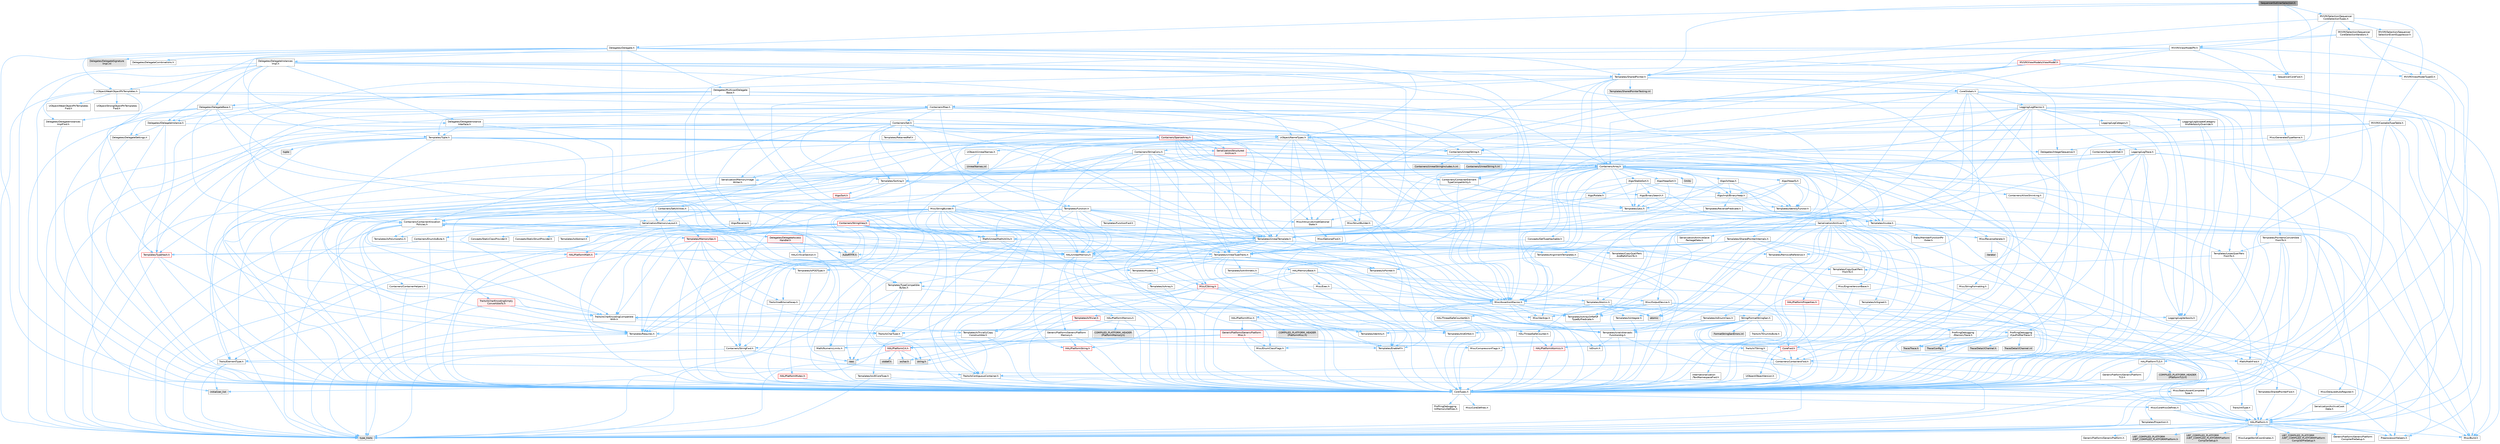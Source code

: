 digraph "SequencerOutlinerSelection.h"
{
 // INTERACTIVE_SVG=YES
 // LATEX_PDF_SIZE
  bgcolor="transparent";
  edge [fontname=Helvetica,fontsize=10,labelfontname=Helvetica,labelfontsize=10];
  node [fontname=Helvetica,fontsize=10,shape=box,height=0.2,width=0.4];
  Node1 [id="Node000001",label="SequencerOutlinerSelection.h",height=0.2,width=0.4,color="gray40", fillcolor="grey60", style="filled", fontcolor="black",tooltip=" "];
  Node1 -> Node2 [id="edge1_Node000001_Node000002",color="steelblue1",style="solid",tooltip=" "];
  Node2 [id="Node000002",label="CoreTypes.h",height=0.2,width=0.4,color="grey40", fillcolor="white", style="filled",URL="$dc/dec/CoreTypes_8h.html",tooltip=" "];
  Node2 -> Node3 [id="edge2_Node000002_Node000003",color="steelblue1",style="solid",tooltip=" "];
  Node3 [id="Node000003",label="HAL/Platform.h",height=0.2,width=0.4,color="grey40", fillcolor="white", style="filled",URL="$d9/dd0/Platform_8h.html",tooltip=" "];
  Node3 -> Node4 [id="edge3_Node000003_Node000004",color="steelblue1",style="solid",tooltip=" "];
  Node4 [id="Node000004",label="Misc/Build.h",height=0.2,width=0.4,color="grey40", fillcolor="white", style="filled",URL="$d3/dbb/Build_8h.html",tooltip=" "];
  Node3 -> Node5 [id="edge4_Node000003_Node000005",color="steelblue1",style="solid",tooltip=" "];
  Node5 [id="Node000005",label="Misc/LargeWorldCoordinates.h",height=0.2,width=0.4,color="grey40", fillcolor="white", style="filled",URL="$d2/dcb/LargeWorldCoordinates_8h.html",tooltip=" "];
  Node3 -> Node6 [id="edge5_Node000003_Node000006",color="steelblue1",style="solid",tooltip=" "];
  Node6 [id="Node000006",label="type_traits",height=0.2,width=0.4,color="grey60", fillcolor="#E0E0E0", style="filled",tooltip=" "];
  Node3 -> Node7 [id="edge6_Node000003_Node000007",color="steelblue1",style="solid",tooltip=" "];
  Node7 [id="Node000007",label="PreprocessorHelpers.h",height=0.2,width=0.4,color="grey40", fillcolor="white", style="filled",URL="$db/ddb/PreprocessorHelpers_8h.html",tooltip=" "];
  Node3 -> Node8 [id="edge7_Node000003_Node000008",color="steelblue1",style="solid",tooltip=" "];
  Node8 [id="Node000008",label="UBT_COMPILED_PLATFORM\l/UBT_COMPILED_PLATFORMPlatform\lCompilerPreSetup.h",height=0.2,width=0.4,color="grey60", fillcolor="#E0E0E0", style="filled",tooltip=" "];
  Node3 -> Node9 [id="edge8_Node000003_Node000009",color="steelblue1",style="solid",tooltip=" "];
  Node9 [id="Node000009",label="GenericPlatform/GenericPlatform\lCompilerPreSetup.h",height=0.2,width=0.4,color="grey40", fillcolor="white", style="filled",URL="$d9/dc8/GenericPlatformCompilerPreSetup_8h.html",tooltip=" "];
  Node3 -> Node10 [id="edge9_Node000003_Node000010",color="steelblue1",style="solid",tooltip=" "];
  Node10 [id="Node000010",label="GenericPlatform/GenericPlatform.h",height=0.2,width=0.4,color="grey40", fillcolor="white", style="filled",URL="$d6/d84/GenericPlatform_8h.html",tooltip=" "];
  Node3 -> Node11 [id="edge10_Node000003_Node000011",color="steelblue1",style="solid",tooltip=" "];
  Node11 [id="Node000011",label="UBT_COMPILED_PLATFORM\l/UBT_COMPILED_PLATFORMPlatform.h",height=0.2,width=0.4,color="grey60", fillcolor="#E0E0E0", style="filled",tooltip=" "];
  Node3 -> Node12 [id="edge11_Node000003_Node000012",color="steelblue1",style="solid",tooltip=" "];
  Node12 [id="Node000012",label="UBT_COMPILED_PLATFORM\l/UBT_COMPILED_PLATFORMPlatform\lCompilerSetup.h",height=0.2,width=0.4,color="grey60", fillcolor="#E0E0E0", style="filled",tooltip=" "];
  Node2 -> Node13 [id="edge12_Node000002_Node000013",color="steelblue1",style="solid",tooltip=" "];
  Node13 [id="Node000013",label="ProfilingDebugging\l/UMemoryDefines.h",height=0.2,width=0.4,color="grey40", fillcolor="white", style="filled",URL="$d2/da2/UMemoryDefines_8h.html",tooltip=" "];
  Node2 -> Node14 [id="edge13_Node000002_Node000014",color="steelblue1",style="solid",tooltip=" "];
  Node14 [id="Node000014",label="Misc/CoreMiscDefines.h",height=0.2,width=0.4,color="grey40", fillcolor="white", style="filled",URL="$da/d38/CoreMiscDefines_8h.html",tooltip=" "];
  Node14 -> Node3 [id="edge14_Node000014_Node000003",color="steelblue1",style="solid",tooltip=" "];
  Node14 -> Node7 [id="edge15_Node000014_Node000007",color="steelblue1",style="solid",tooltip=" "];
  Node2 -> Node15 [id="edge16_Node000002_Node000015",color="steelblue1",style="solid",tooltip=" "];
  Node15 [id="Node000015",label="Misc/CoreDefines.h",height=0.2,width=0.4,color="grey40", fillcolor="white", style="filled",URL="$d3/dd2/CoreDefines_8h.html",tooltip=" "];
  Node1 -> Node16 [id="edge17_Node000001_Node000016",color="steelblue1",style="solid",tooltip=" "];
  Node16 [id="Node000016",label="Templates/SharedPointer.h",height=0.2,width=0.4,color="grey40", fillcolor="white", style="filled",URL="$d2/d17/SharedPointer_8h.html",tooltip=" "];
  Node16 -> Node2 [id="edge18_Node000016_Node000002",color="steelblue1",style="solid",tooltip=" "];
  Node16 -> Node17 [id="edge19_Node000016_Node000017",color="steelblue1",style="solid",tooltip=" "];
  Node17 [id="Node000017",label="Misc/IntrusiveUnsetOptional\lState.h",height=0.2,width=0.4,color="grey40", fillcolor="white", style="filled",URL="$d2/d0a/IntrusiveUnsetOptionalState_8h.html",tooltip=" "];
  Node17 -> Node18 [id="edge20_Node000017_Node000018",color="steelblue1",style="solid",tooltip=" "];
  Node18 [id="Node000018",label="Misc/OptionalFwd.h",height=0.2,width=0.4,color="grey40", fillcolor="white", style="filled",URL="$dc/d50/OptionalFwd_8h.html",tooltip=" "];
  Node16 -> Node19 [id="edge21_Node000016_Node000019",color="steelblue1",style="solid",tooltip=" "];
  Node19 [id="Node000019",label="Templates/PointerIsConvertible\lFromTo.h",height=0.2,width=0.4,color="grey40", fillcolor="white", style="filled",URL="$d6/d65/PointerIsConvertibleFromTo_8h.html",tooltip=" "];
  Node19 -> Node2 [id="edge22_Node000019_Node000002",color="steelblue1",style="solid",tooltip=" "];
  Node19 -> Node20 [id="edge23_Node000019_Node000020",color="steelblue1",style="solid",tooltip=" "];
  Node20 [id="Node000020",label="Misc/StaticAssertComplete\lType.h",height=0.2,width=0.4,color="grey40", fillcolor="white", style="filled",URL="$d5/d4e/StaticAssertCompleteType_8h.html",tooltip=" "];
  Node19 -> Node21 [id="edge24_Node000019_Node000021",color="steelblue1",style="solid",tooltip=" "];
  Node21 [id="Node000021",label="Templates/LosesQualifiers\lFromTo.h",height=0.2,width=0.4,color="grey40", fillcolor="white", style="filled",URL="$d2/db3/LosesQualifiersFromTo_8h.html",tooltip=" "];
  Node21 -> Node22 [id="edge25_Node000021_Node000022",color="steelblue1",style="solid",tooltip=" "];
  Node22 [id="Node000022",label="Templates/CopyQualifiers\lFromTo.h",height=0.2,width=0.4,color="grey40", fillcolor="white", style="filled",URL="$d5/db4/CopyQualifiersFromTo_8h.html",tooltip=" "];
  Node21 -> Node6 [id="edge26_Node000021_Node000006",color="steelblue1",style="solid",tooltip=" "];
  Node19 -> Node6 [id="edge27_Node000019_Node000006",color="steelblue1",style="solid",tooltip=" "];
  Node16 -> Node23 [id="edge28_Node000016_Node000023",color="steelblue1",style="solid",tooltip=" "];
  Node23 [id="Node000023",label="Misc/AssertionMacros.h",height=0.2,width=0.4,color="grey40", fillcolor="white", style="filled",URL="$d0/dfa/AssertionMacros_8h.html",tooltip=" "];
  Node23 -> Node2 [id="edge29_Node000023_Node000002",color="steelblue1",style="solid",tooltip=" "];
  Node23 -> Node3 [id="edge30_Node000023_Node000003",color="steelblue1",style="solid",tooltip=" "];
  Node23 -> Node24 [id="edge31_Node000023_Node000024",color="steelblue1",style="solid",tooltip=" "];
  Node24 [id="Node000024",label="HAL/PlatformMisc.h",height=0.2,width=0.4,color="grey40", fillcolor="white", style="filled",URL="$d0/df5/PlatformMisc_8h.html",tooltip=" "];
  Node24 -> Node2 [id="edge32_Node000024_Node000002",color="steelblue1",style="solid",tooltip=" "];
  Node24 -> Node25 [id="edge33_Node000024_Node000025",color="steelblue1",style="solid",tooltip=" "];
  Node25 [id="Node000025",label="GenericPlatform/GenericPlatform\lMisc.h",height=0.2,width=0.4,color="red", fillcolor="#FFF0F0", style="filled",URL="$db/d9a/GenericPlatformMisc_8h.html",tooltip=" "];
  Node25 -> Node26 [id="edge34_Node000025_Node000026",color="steelblue1",style="solid",tooltip=" "];
  Node26 [id="Node000026",label="Containers/StringFwd.h",height=0.2,width=0.4,color="grey40", fillcolor="white", style="filled",URL="$df/d37/StringFwd_8h.html",tooltip=" "];
  Node26 -> Node2 [id="edge35_Node000026_Node000002",color="steelblue1",style="solid",tooltip=" "];
  Node26 -> Node27 [id="edge36_Node000026_Node000027",color="steelblue1",style="solid",tooltip=" "];
  Node27 [id="Node000027",label="Traits/ElementType.h",height=0.2,width=0.4,color="grey40", fillcolor="white", style="filled",URL="$d5/d4f/ElementType_8h.html",tooltip=" "];
  Node27 -> Node3 [id="edge37_Node000027_Node000003",color="steelblue1",style="solid",tooltip=" "];
  Node27 -> Node28 [id="edge38_Node000027_Node000028",color="steelblue1",style="solid",tooltip=" "];
  Node28 [id="Node000028",label="initializer_list",height=0.2,width=0.4,color="grey60", fillcolor="#E0E0E0", style="filled",tooltip=" "];
  Node27 -> Node6 [id="edge39_Node000027_Node000006",color="steelblue1",style="solid",tooltip=" "];
  Node26 -> Node29 [id="edge40_Node000026_Node000029",color="steelblue1",style="solid",tooltip=" "];
  Node29 [id="Node000029",label="Traits/IsContiguousContainer.h",height=0.2,width=0.4,color="grey40", fillcolor="white", style="filled",URL="$d5/d3c/IsContiguousContainer_8h.html",tooltip=" "];
  Node29 -> Node2 [id="edge41_Node000029_Node000002",color="steelblue1",style="solid",tooltip=" "];
  Node29 -> Node20 [id="edge42_Node000029_Node000020",color="steelblue1",style="solid",tooltip=" "];
  Node29 -> Node28 [id="edge43_Node000029_Node000028",color="steelblue1",style="solid",tooltip=" "];
  Node25 -> Node30 [id="edge44_Node000025_Node000030",color="steelblue1",style="solid",tooltip=" "];
  Node30 [id="Node000030",label="CoreFwd.h",height=0.2,width=0.4,color="red", fillcolor="#FFF0F0", style="filled",URL="$d1/d1e/CoreFwd_8h.html",tooltip=" "];
  Node30 -> Node2 [id="edge45_Node000030_Node000002",color="steelblue1",style="solid",tooltip=" "];
  Node30 -> Node31 [id="edge46_Node000030_Node000031",color="steelblue1",style="solid",tooltip=" "];
  Node31 [id="Node000031",label="Containers/ContainersFwd.h",height=0.2,width=0.4,color="grey40", fillcolor="white", style="filled",URL="$d4/d0a/ContainersFwd_8h.html",tooltip=" "];
  Node31 -> Node3 [id="edge47_Node000031_Node000003",color="steelblue1",style="solid",tooltip=" "];
  Node31 -> Node2 [id="edge48_Node000031_Node000002",color="steelblue1",style="solid",tooltip=" "];
  Node31 -> Node29 [id="edge49_Node000031_Node000029",color="steelblue1",style="solid",tooltip=" "];
  Node30 -> Node32 [id="edge50_Node000030_Node000032",color="steelblue1",style="solid",tooltip=" "];
  Node32 [id="Node000032",label="Math/MathFwd.h",height=0.2,width=0.4,color="grey40", fillcolor="white", style="filled",URL="$d2/d10/MathFwd_8h.html",tooltip=" "];
  Node32 -> Node3 [id="edge51_Node000032_Node000003",color="steelblue1",style="solid",tooltip=" "];
  Node25 -> Node2 [id="edge52_Node000025_Node000002",color="steelblue1",style="solid",tooltip=" "];
  Node25 -> Node35 [id="edge53_Node000025_Node000035",color="steelblue1",style="solid",tooltip=" "];
  Node35 [id="Node000035",label="HAL/PlatformCrt.h",height=0.2,width=0.4,color="red", fillcolor="#FFF0F0", style="filled",URL="$d8/d75/PlatformCrt_8h.html",tooltip=" "];
  Node35 -> Node36 [id="edge54_Node000035_Node000036",color="steelblue1",style="solid",tooltip=" "];
  Node36 [id="Node000036",label="new",height=0.2,width=0.4,color="grey60", fillcolor="#E0E0E0", style="filled",tooltip=" "];
  Node35 -> Node37 [id="edge55_Node000035_Node000037",color="steelblue1",style="solid",tooltip=" "];
  Node37 [id="Node000037",label="wchar.h",height=0.2,width=0.4,color="grey60", fillcolor="#E0E0E0", style="filled",tooltip=" "];
  Node35 -> Node38 [id="edge56_Node000035_Node000038",color="steelblue1",style="solid",tooltip=" "];
  Node38 [id="Node000038",label="stddef.h",height=0.2,width=0.4,color="grey60", fillcolor="#E0E0E0", style="filled",tooltip=" "];
  Node35 -> Node44 [id="edge57_Node000035_Node000044",color="steelblue1",style="solid",tooltip=" "];
  Node44 [id="Node000044",label="string.h",height=0.2,width=0.4,color="grey60", fillcolor="#E0E0E0", style="filled",tooltip=" "];
  Node25 -> Node45 [id="edge58_Node000025_Node000045",color="steelblue1",style="solid",tooltip=" "];
  Node45 [id="Node000045",label="Math/NumericLimits.h",height=0.2,width=0.4,color="grey40", fillcolor="white", style="filled",URL="$df/d1b/NumericLimits_8h.html",tooltip=" "];
  Node45 -> Node2 [id="edge59_Node000045_Node000002",color="steelblue1",style="solid",tooltip=" "];
  Node25 -> Node46 [id="edge60_Node000025_Node000046",color="steelblue1",style="solid",tooltip=" "];
  Node46 [id="Node000046",label="Misc/CompressionFlags.h",height=0.2,width=0.4,color="grey40", fillcolor="white", style="filled",URL="$d9/d76/CompressionFlags_8h.html",tooltip=" "];
  Node25 -> Node47 [id="edge61_Node000025_Node000047",color="steelblue1",style="solid",tooltip=" "];
  Node47 [id="Node000047",label="Misc/EnumClassFlags.h",height=0.2,width=0.4,color="grey40", fillcolor="white", style="filled",URL="$d8/de7/EnumClassFlags_8h.html",tooltip=" "];
  Node24 -> Node50 [id="edge62_Node000024_Node000050",color="steelblue1",style="solid",tooltip=" "];
  Node50 [id="Node000050",label="COMPILED_PLATFORM_HEADER\l(PlatformMisc.h)",height=0.2,width=0.4,color="grey60", fillcolor="#E0E0E0", style="filled",tooltip=" "];
  Node24 -> Node51 [id="edge63_Node000024_Node000051",color="steelblue1",style="solid",tooltip=" "];
  Node51 [id="Node000051",label="ProfilingDebugging\l/CpuProfilerTrace.h",height=0.2,width=0.4,color="grey40", fillcolor="white", style="filled",URL="$da/dcb/CpuProfilerTrace_8h.html",tooltip=" "];
  Node51 -> Node2 [id="edge64_Node000051_Node000002",color="steelblue1",style="solid",tooltip=" "];
  Node51 -> Node31 [id="edge65_Node000051_Node000031",color="steelblue1",style="solid",tooltip=" "];
  Node51 -> Node52 [id="edge66_Node000051_Node000052",color="steelblue1",style="solid",tooltip=" "];
  Node52 [id="Node000052",label="HAL/PlatformAtomics.h",height=0.2,width=0.4,color="red", fillcolor="#FFF0F0", style="filled",URL="$d3/d36/PlatformAtomics_8h.html",tooltip=" "];
  Node52 -> Node2 [id="edge67_Node000052_Node000002",color="steelblue1",style="solid",tooltip=" "];
  Node51 -> Node7 [id="edge68_Node000051_Node000007",color="steelblue1",style="solid",tooltip=" "];
  Node51 -> Node4 [id="edge69_Node000051_Node000004",color="steelblue1",style="solid",tooltip=" "];
  Node51 -> Node55 [id="edge70_Node000051_Node000055",color="steelblue1",style="solid",tooltip=" "];
  Node55 [id="Node000055",label="Trace/Config.h",height=0.2,width=0.4,color="grey60", fillcolor="#E0E0E0", style="filled",tooltip=" "];
  Node51 -> Node56 [id="edge71_Node000051_Node000056",color="steelblue1",style="solid",tooltip=" "];
  Node56 [id="Node000056",label="Trace/Detail/Channel.h",height=0.2,width=0.4,color="grey60", fillcolor="#E0E0E0", style="filled",tooltip=" "];
  Node51 -> Node57 [id="edge72_Node000051_Node000057",color="steelblue1",style="solid",tooltip=" "];
  Node57 [id="Node000057",label="Trace/Detail/Channel.inl",height=0.2,width=0.4,color="grey60", fillcolor="#E0E0E0", style="filled",tooltip=" "];
  Node51 -> Node58 [id="edge73_Node000051_Node000058",color="steelblue1",style="solid",tooltip=" "];
  Node58 [id="Node000058",label="Trace/Trace.h",height=0.2,width=0.4,color="grey60", fillcolor="#E0E0E0", style="filled",tooltip=" "];
  Node23 -> Node7 [id="edge74_Node000023_Node000007",color="steelblue1",style="solid",tooltip=" "];
  Node23 -> Node59 [id="edge75_Node000023_Node000059",color="steelblue1",style="solid",tooltip=" "];
  Node59 [id="Node000059",label="Templates/EnableIf.h",height=0.2,width=0.4,color="grey40", fillcolor="white", style="filled",URL="$d7/d60/EnableIf_8h.html",tooltip=" "];
  Node59 -> Node2 [id="edge76_Node000059_Node000002",color="steelblue1",style="solid",tooltip=" "];
  Node23 -> Node60 [id="edge77_Node000023_Node000060",color="steelblue1",style="solid",tooltip=" "];
  Node60 [id="Node000060",label="Templates/IsArrayOrRefOf\lTypeByPredicate.h",height=0.2,width=0.4,color="grey40", fillcolor="white", style="filled",URL="$d6/da1/IsArrayOrRefOfTypeByPredicate_8h.html",tooltip=" "];
  Node60 -> Node2 [id="edge78_Node000060_Node000002",color="steelblue1",style="solid",tooltip=" "];
  Node23 -> Node61 [id="edge79_Node000023_Node000061",color="steelblue1",style="solid",tooltip=" "];
  Node61 [id="Node000061",label="Templates/IsValidVariadic\lFunctionArg.h",height=0.2,width=0.4,color="grey40", fillcolor="white", style="filled",URL="$d0/dc8/IsValidVariadicFunctionArg_8h.html",tooltip=" "];
  Node61 -> Node2 [id="edge80_Node000061_Node000002",color="steelblue1",style="solid",tooltip=" "];
  Node61 -> Node62 [id="edge81_Node000061_Node000062",color="steelblue1",style="solid",tooltip=" "];
  Node62 [id="Node000062",label="IsEnum.h",height=0.2,width=0.4,color="grey40", fillcolor="white", style="filled",URL="$d4/de5/IsEnum_8h.html",tooltip=" "];
  Node61 -> Node6 [id="edge82_Node000061_Node000006",color="steelblue1",style="solid",tooltip=" "];
  Node23 -> Node63 [id="edge83_Node000023_Node000063",color="steelblue1",style="solid",tooltip=" "];
  Node63 [id="Node000063",label="Traits/IsCharEncodingCompatible\lWith.h",height=0.2,width=0.4,color="grey40", fillcolor="white", style="filled",URL="$df/dd1/IsCharEncodingCompatibleWith_8h.html",tooltip=" "];
  Node63 -> Node6 [id="edge84_Node000063_Node000006",color="steelblue1",style="solid",tooltip=" "];
  Node63 -> Node64 [id="edge85_Node000063_Node000064",color="steelblue1",style="solid",tooltip=" "];
  Node64 [id="Node000064",label="Traits/IsCharType.h",height=0.2,width=0.4,color="grey40", fillcolor="white", style="filled",URL="$db/d51/IsCharType_8h.html",tooltip=" "];
  Node64 -> Node2 [id="edge86_Node000064_Node000002",color="steelblue1",style="solid",tooltip=" "];
  Node23 -> Node65 [id="edge87_Node000023_Node000065",color="steelblue1",style="solid",tooltip=" "];
  Node65 [id="Node000065",label="Misc/VarArgs.h",height=0.2,width=0.4,color="grey40", fillcolor="white", style="filled",URL="$d5/d6f/VarArgs_8h.html",tooltip=" "];
  Node65 -> Node2 [id="edge88_Node000065_Node000002",color="steelblue1",style="solid",tooltip=" "];
  Node23 -> Node66 [id="edge89_Node000023_Node000066",color="steelblue1",style="solid",tooltip=" "];
  Node66 [id="Node000066",label="String/FormatStringSan.h",height=0.2,width=0.4,color="grey40", fillcolor="white", style="filled",URL="$d3/d8b/FormatStringSan_8h.html",tooltip=" "];
  Node66 -> Node6 [id="edge90_Node000066_Node000006",color="steelblue1",style="solid",tooltip=" "];
  Node66 -> Node2 [id="edge91_Node000066_Node000002",color="steelblue1",style="solid",tooltip=" "];
  Node66 -> Node67 [id="edge92_Node000066_Node000067",color="steelblue1",style="solid",tooltip=" "];
  Node67 [id="Node000067",label="Templates/Requires.h",height=0.2,width=0.4,color="grey40", fillcolor="white", style="filled",URL="$dc/d96/Requires_8h.html",tooltip=" "];
  Node67 -> Node59 [id="edge93_Node000067_Node000059",color="steelblue1",style="solid",tooltip=" "];
  Node67 -> Node6 [id="edge94_Node000067_Node000006",color="steelblue1",style="solid",tooltip=" "];
  Node66 -> Node68 [id="edge95_Node000066_Node000068",color="steelblue1",style="solid",tooltip=" "];
  Node68 [id="Node000068",label="Templates/Identity.h",height=0.2,width=0.4,color="grey40", fillcolor="white", style="filled",URL="$d0/dd5/Identity_8h.html",tooltip=" "];
  Node66 -> Node61 [id="edge96_Node000066_Node000061",color="steelblue1",style="solid",tooltip=" "];
  Node66 -> Node64 [id="edge97_Node000066_Node000064",color="steelblue1",style="solid",tooltip=" "];
  Node66 -> Node69 [id="edge98_Node000066_Node000069",color="steelblue1",style="solid",tooltip=" "];
  Node69 [id="Node000069",label="Traits/IsTEnumAsByte.h",height=0.2,width=0.4,color="grey40", fillcolor="white", style="filled",URL="$d1/de6/IsTEnumAsByte_8h.html",tooltip=" "];
  Node66 -> Node70 [id="edge99_Node000066_Node000070",color="steelblue1",style="solid",tooltip=" "];
  Node70 [id="Node000070",label="Traits/IsTString.h",height=0.2,width=0.4,color="grey40", fillcolor="white", style="filled",URL="$d0/df8/IsTString_8h.html",tooltip=" "];
  Node70 -> Node31 [id="edge100_Node000070_Node000031",color="steelblue1",style="solid",tooltip=" "];
  Node66 -> Node31 [id="edge101_Node000066_Node000031",color="steelblue1",style="solid",tooltip=" "];
  Node66 -> Node71 [id="edge102_Node000066_Node000071",color="steelblue1",style="solid",tooltip=" "];
  Node71 [id="Node000071",label="FormatStringSanErrors.inl",height=0.2,width=0.4,color="grey60", fillcolor="#E0E0E0", style="filled",tooltip=" "];
  Node23 -> Node72 [id="edge103_Node000023_Node000072",color="steelblue1",style="solid",tooltip=" "];
  Node72 [id="Node000072",label="atomic",height=0.2,width=0.4,color="grey60", fillcolor="#E0E0E0", style="filled",tooltip=" "];
  Node16 -> Node73 [id="edge104_Node000016_Node000073",color="steelblue1",style="solid",tooltip=" "];
  Node73 [id="Node000073",label="HAL/UnrealMemory.h",height=0.2,width=0.4,color="grey40", fillcolor="white", style="filled",URL="$d9/d96/UnrealMemory_8h.html",tooltip=" "];
  Node73 -> Node2 [id="edge105_Node000073_Node000002",color="steelblue1",style="solid",tooltip=" "];
  Node73 -> Node74 [id="edge106_Node000073_Node000074",color="steelblue1",style="solid",tooltip=" "];
  Node74 [id="Node000074",label="GenericPlatform/GenericPlatform\lMemory.h",height=0.2,width=0.4,color="grey40", fillcolor="white", style="filled",URL="$dd/d22/GenericPlatformMemory_8h.html",tooltip=" "];
  Node74 -> Node30 [id="edge107_Node000074_Node000030",color="steelblue1",style="solid",tooltip=" "];
  Node74 -> Node2 [id="edge108_Node000074_Node000002",color="steelblue1",style="solid",tooltip=" "];
  Node74 -> Node75 [id="edge109_Node000074_Node000075",color="steelblue1",style="solid",tooltip=" "];
  Node75 [id="Node000075",label="HAL/PlatformString.h",height=0.2,width=0.4,color="red", fillcolor="#FFF0F0", style="filled",URL="$db/db5/PlatformString_8h.html",tooltip=" "];
  Node75 -> Node2 [id="edge110_Node000075_Node000002",color="steelblue1",style="solid",tooltip=" "];
  Node74 -> Node44 [id="edge111_Node000074_Node000044",color="steelblue1",style="solid",tooltip=" "];
  Node74 -> Node37 [id="edge112_Node000074_Node000037",color="steelblue1",style="solid",tooltip=" "];
  Node73 -> Node77 [id="edge113_Node000073_Node000077",color="steelblue1",style="solid",tooltip=" "];
  Node77 [id="Node000077",label="HAL/MemoryBase.h",height=0.2,width=0.4,color="grey40", fillcolor="white", style="filled",URL="$d6/d9f/MemoryBase_8h.html",tooltip=" "];
  Node77 -> Node2 [id="edge114_Node000077_Node000002",color="steelblue1",style="solid",tooltip=" "];
  Node77 -> Node52 [id="edge115_Node000077_Node000052",color="steelblue1",style="solid",tooltip=" "];
  Node77 -> Node35 [id="edge116_Node000077_Node000035",color="steelblue1",style="solid",tooltip=" "];
  Node77 -> Node78 [id="edge117_Node000077_Node000078",color="steelblue1",style="solid",tooltip=" "];
  Node78 [id="Node000078",label="Misc/Exec.h",height=0.2,width=0.4,color="grey40", fillcolor="white", style="filled",URL="$de/ddb/Exec_8h.html",tooltip=" "];
  Node78 -> Node2 [id="edge118_Node000078_Node000002",color="steelblue1",style="solid",tooltip=" "];
  Node78 -> Node23 [id="edge119_Node000078_Node000023",color="steelblue1",style="solid",tooltip=" "];
  Node77 -> Node79 [id="edge120_Node000077_Node000079",color="steelblue1",style="solid",tooltip=" "];
  Node79 [id="Node000079",label="Misc/OutputDevice.h",height=0.2,width=0.4,color="grey40", fillcolor="white", style="filled",URL="$d7/d32/OutputDevice_8h.html",tooltip=" "];
  Node79 -> Node30 [id="edge121_Node000079_Node000030",color="steelblue1",style="solid",tooltip=" "];
  Node79 -> Node2 [id="edge122_Node000079_Node000002",color="steelblue1",style="solid",tooltip=" "];
  Node79 -> Node80 [id="edge123_Node000079_Node000080",color="steelblue1",style="solid",tooltip=" "];
  Node80 [id="Node000080",label="Logging/LogVerbosity.h",height=0.2,width=0.4,color="grey40", fillcolor="white", style="filled",URL="$d2/d8f/LogVerbosity_8h.html",tooltip=" "];
  Node80 -> Node2 [id="edge124_Node000080_Node000002",color="steelblue1",style="solid",tooltip=" "];
  Node79 -> Node65 [id="edge125_Node000079_Node000065",color="steelblue1",style="solid",tooltip=" "];
  Node79 -> Node60 [id="edge126_Node000079_Node000060",color="steelblue1",style="solid",tooltip=" "];
  Node79 -> Node61 [id="edge127_Node000079_Node000061",color="steelblue1",style="solid",tooltip=" "];
  Node79 -> Node63 [id="edge128_Node000079_Node000063",color="steelblue1",style="solid",tooltip=" "];
  Node77 -> Node81 [id="edge129_Node000077_Node000081",color="steelblue1",style="solid",tooltip=" "];
  Node81 [id="Node000081",label="Templates/Atomic.h",height=0.2,width=0.4,color="grey40", fillcolor="white", style="filled",URL="$d3/d91/Atomic_8h.html",tooltip=" "];
  Node81 -> Node82 [id="edge130_Node000081_Node000082",color="steelblue1",style="solid",tooltip=" "];
  Node82 [id="Node000082",label="HAL/ThreadSafeCounter.h",height=0.2,width=0.4,color="grey40", fillcolor="white", style="filled",URL="$dc/dc9/ThreadSafeCounter_8h.html",tooltip=" "];
  Node82 -> Node2 [id="edge131_Node000082_Node000002",color="steelblue1",style="solid",tooltip=" "];
  Node82 -> Node52 [id="edge132_Node000082_Node000052",color="steelblue1",style="solid",tooltip=" "];
  Node81 -> Node83 [id="edge133_Node000081_Node000083",color="steelblue1",style="solid",tooltip=" "];
  Node83 [id="Node000083",label="HAL/ThreadSafeCounter64.h",height=0.2,width=0.4,color="grey40", fillcolor="white", style="filled",URL="$d0/d12/ThreadSafeCounter64_8h.html",tooltip=" "];
  Node83 -> Node2 [id="edge134_Node000083_Node000002",color="steelblue1",style="solid",tooltip=" "];
  Node83 -> Node82 [id="edge135_Node000083_Node000082",color="steelblue1",style="solid",tooltip=" "];
  Node81 -> Node84 [id="edge136_Node000081_Node000084",color="steelblue1",style="solid",tooltip=" "];
  Node84 [id="Node000084",label="Templates/IsIntegral.h",height=0.2,width=0.4,color="grey40", fillcolor="white", style="filled",URL="$da/d64/IsIntegral_8h.html",tooltip=" "];
  Node84 -> Node2 [id="edge137_Node000084_Node000002",color="steelblue1",style="solid",tooltip=" "];
  Node81 -> Node85 [id="edge138_Node000081_Node000085",color="steelblue1",style="solid",tooltip=" "];
  Node85 [id="Node000085",label="Templates/IsTrivial.h",height=0.2,width=0.4,color="red", fillcolor="#FFF0F0", style="filled",URL="$da/d4c/IsTrivial_8h.html",tooltip=" "];
  Node85 -> Node86 [id="edge139_Node000085_Node000086",color="steelblue1",style="solid",tooltip=" "];
  Node86 [id="Node000086",label="Templates/AndOrNot.h",height=0.2,width=0.4,color="grey40", fillcolor="white", style="filled",URL="$db/d0a/AndOrNot_8h.html",tooltip=" "];
  Node86 -> Node2 [id="edge140_Node000086_Node000002",color="steelblue1",style="solid",tooltip=" "];
  Node85 -> Node87 [id="edge141_Node000085_Node000087",color="steelblue1",style="solid",tooltip=" "];
  Node87 [id="Node000087",label="Templates/IsTriviallyCopy\lConstructible.h",height=0.2,width=0.4,color="grey40", fillcolor="white", style="filled",URL="$d3/d78/IsTriviallyCopyConstructible_8h.html",tooltip=" "];
  Node87 -> Node2 [id="edge142_Node000087_Node000002",color="steelblue1",style="solid",tooltip=" "];
  Node87 -> Node6 [id="edge143_Node000087_Node000006",color="steelblue1",style="solid",tooltip=" "];
  Node85 -> Node6 [id="edge144_Node000085_Node000006",color="steelblue1",style="solid",tooltip=" "];
  Node81 -> Node89 [id="edge145_Node000081_Node000089",color="steelblue1",style="solid",tooltip=" "];
  Node89 [id="Node000089",label="Traits/IntType.h",height=0.2,width=0.4,color="grey40", fillcolor="white", style="filled",URL="$d7/deb/IntType_8h.html",tooltip=" "];
  Node89 -> Node3 [id="edge146_Node000089_Node000003",color="steelblue1",style="solid",tooltip=" "];
  Node81 -> Node72 [id="edge147_Node000081_Node000072",color="steelblue1",style="solid",tooltip=" "];
  Node73 -> Node90 [id="edge148_Node000073_Node000090",color="steelblue1",style="solid",tooltip=" "];
  Node90 [id="Node000090",label="HAL/PlatformMemory.h",height=0.2,width=0.4,color="grey40", fillcolor="white", style="filled",URL="$de/d68/PlatformMemory_8h.html",tooltip=" "];
  Node90 -> Node2 [id="edge149_Node000090_Node000002",color="steelblue1",style="solid",tooltip=" "];
  Node90 -> Node74 [id="edge150_Node000090_Node000074",color="steelblue1",style="solid",tooltip=" "];
  Node90 -> Node91 [id="edge151_Node000090_Node000091",color="steelblue1",style="solid",tooltip=" "];
  Node91 [id="Node000091",label="COMPILED_PLATFORM_HEADER\l(PlatformMemory.h)",height=0.2,width=0.4,color="grey60", fillcolor="#E0E0E0", style="filled",tooltip=" "];
  Node73 -> Node92 [id="edge152_Node000073_Node000092",color="steelblue1",style="solid",tooltip=" "];
  Node92 [id="Node000092",label="ProfilingDebugging\l/MemoryTrace.h",height=0.2,width=0.4,color="grey40", fillcolor="white", style="filled",URL="$da/dd7/MemoryTrace_8h.html",tooltip=" "];
  Node92 -> Node3 [id="edge153_Node000092_Node000003",color="steelblue1",style="solid",tooltip=" "];
  Node92 -> Node47 [id="edge154_Node000092_Node000047",color="steelblue1",style="solid",tooltip=" "];
  Node92 -> Node55 [id="edge155_Node000092_Node000055",color="steelblue1",style="solid",tooltip=" "];
  Node92 -> Node58 [id="edge156_Node000092_Node000058",color="steelblue1",style="solid",tooltip=" "];
  Node73 -> Node93 [id="edge157_Node000073_Node000093",color="steelblue1",style="solid",tooltip=" "];
  Node93 [id="Node000093",label="Templates/IsPointer.h",height=0.2,width=0.4,color="grey40", fillcolor="white", style="filled",URL="$d7/d05/IsPointer_8h.html",tooltip=" "];
  Node93 -> Node2 [id="edge158_Node000093_Node000002",color="steelblue1",style="solid",tooltip=" "];
  Node16 -> Node94 [id="edge159_Node000016_Node000094",color="steelblue1",style="solid",tooltip=" "];
  Node94 [id="Node000094",label="Containers/Array.h",height=0.2,width=0.4,color="grey40", fillcolor="white", style="filled",URL="$df/dd0/Array_8h.html",tooltip=" "];
  Node94 -> Node2 [id="edge160_Node000094_Node000002",color="steelblue1",style="solid",tooltip=" "];
  Node94 -> Node23 [id="edge161_Node000094_Node000023",color="steelblue1",style="solid",tooltip=" "];
  Node94 -> Node17 [id="edge162_Node000094_Node000017",color="steelblue1",style="solid",tooltip=" "];
  Node94 -> Node95 [id="edge163_Node000094_Node000095",color="steelblue1",style="solid",tooltip=" "];
  Node95 [id="Node000095",label="Misc/ReverseIterate.h",height=0.2,width=0.4,color="grey40", fillcolor="white", style="filled",URL="$db/de3/ReverseIterate_8h.html",tooltip=" "];
  Node95 -> Node3 [id="edge164_Node000095_Node000003",color="steelblue1",style="solid",tooltip=" "];
  Node95 -> Node96 [id="edge165_Node000095_Node000096",color="steelblue1",style="solid",tooltip=" "];
  Node96 [id="Node000096",label="iterator",height=0.2,width=0.4,color="grey60", fillcolor="#E0E0E0", style="filled",tooltip=" "];
  Node94 -> Node73 [id="edge166_Node000094_Node000073",color="steelblue1",style="solid",tooltip=" "];
  Node94 -> Node97 [id="edge167_Node000094_Node000097",color="steelblue1",style="solid",tooltip=" "];
  Node97 [id="Node000097",label="Templates/UnrealTypeTraits.h",height=0.2,width=0.4,color="grey40", fillcolor="white", style="filled",URL="$d2/d2d/UnrealTypeTraits_8h.html",tooltip=" "];
  Node97 -> Node2 [id="edge168_Node000097_Node000002",color="steelblue1",style="solid",tooltip=" "];
  Node97 -> Node93 [id="edge169_Node000097_Node000093",color="steelblue1",style="solid",tooltip=" "];
  Node97 -> Node23 [id="edge170_Node000097_Node000023",color="steelblue1",style="solid",tooltip=" "];
  Node97 -> Node86 [id="edge171_Node000097_Node000086",color="steelblue1",style="solid",tooltip=" "];
  Node97 -> Node59 [id="edge172_Node000097_Node000059",color="steelblue1",style="solid",tooltip=" "];
  Node97 -> Node98 [id="edge173_Node000097_Node000098",color="steelblue1",style="solid",tooltip=" "];
  Node98 [id="Node000098",label="Templates/IsArithmetic.h",height=0.2,width=0.4,color="grey40", fillcolor="white", style="filled",URL="$d2/d5d/IsArithmetic_8h.html",tooltip=" "];
  Node98 -> Node2 [id="edge174_Node000098_Node000002",color="steelblue1",style="solid",tooltip=" "];
  Node97 -> Node62 [id="edge175_Node000097_Node000062",color="steelblue1",style="solid",tooltip=" "];
  Node97 -> Node99 [id="edge176_Node000097_Node000099",color="steelblue1",style="solid",tooltip=" "];
  Node99 [id="Node000099",label="Templates/Models.h",height=0.2,width=0.4,color="grey40", fillcolor="white", style="filled",URL="$d3/d0c/Models_8h.html",tooltip=" "];
  Node99 -> Node68 [id="edge177_Node000099_Node000068",color="steelblue1",style="solid",tooltip=" "];
  Node97 -> Node100 [id="edge178_Node000097_Node000100",color="steelblue1",style="solid",tooltip=" "];
  Node100 [id="Node000100",label="Templates/IsPODType.h",height=0.2,width=0.4,color="grey40", fillcolor="white", style="filled",URL="$d7/db1/IsPODType_8h.html",tooltip=" "];
  Node100 -> Node2 [id="edge179_Node000100_Node000002",color="steelblue1",style="solid",tooltip=" "];
  Node97 -> Node101 [id="edge180_Node000097_Node000101",color="steelblue1",style="solid",tooltip=" "];
  Node101 [id="Node000101",label="Templates/IsUECoreType.h",height=0.2,width=0.4,color="grey40", fillcolor="white", style="filled",URL="$d1/db8/IsUECoreType_8h.html",tooltip=" "];
  Node101 -> Node2 [id="edge181_Node000101_Node000002",color="steelblue1",style="solid",tooltip=" "];
  Node101 -> Node6 [id="edge182_Node000101_Node000006",color="steelblue1",style="solid",tooltip=" "];
  Node97 -> Node87 [id="edge183_Node000097_Node000087",color="steelblue1",style="solid",tooltip=" "];
  Node94 -> Node102 [id="edge184_Node000094_Node000102",color="steelblue1",style="solid",tooltip=" "];
  Node102 [id="Node000102",label="Templates/UnrealTemplate.h",height=0.2,width=0.4,color="grey40", fillcolor="white", style="filled",URL="$d4/d24/UnrealTemplate_8h.html",tooltip=" "];
  Node102 -> Node2 [id="edge185_Node000102_Node000002",color="steelblue1",style="solid",tooltip=" "];
  Node102 -> Node93 [id="edge186_Node000102_Node000093",color="steelblue1",style="solid",tooltip=" "];
  Node102 -> Node73 [id="edge187_Node000102_Node000073",color="steelblue1",style="solid",tooltip=" "];
  Node102 -> Node103 [id="edge188_Node000102_Node000103",color="steelblue1",style="solid",tooltip=" "];
  Node103 [id="Node000103",label="Templates/CopyQualifiers\lAndRefsFromTo.h",height=0.2,width=0.4,color="grey40", fillcolor="white", style="filled",URL="$d3/db3/CopyQualifiersAndRefsFromTo_8h.html",tooltip=" "];
  Node103 -> Node22 [id="edge189_Node000103_Node000022",color="steelblue1",style="solid",tooltip=" "];
  Node102 -> Node97 [id="edge190_Node000102_Node000097",color="steelblue1",style="solid",tooltip=" "];
  Node102 -> Node104 [id="edge191_Node000102_Node000104",color="steelblue1",style="solid",tooltip=" "];
  Node104 [id="Node000104",label="Templates/RemoveReference.h",height=0.2,width=0.4,color="grey40", fillcolor="white", style="filled",URL="$da/dbe/RemoveReference_8h.html",tooltip=" "];
  Node104 -> Node2 [id="edge192_Node000104_Node000002",color="steelblue1",style="solid",tooltip=" "];
  Node102 -> Node67 [id="edge193_Node000102_Node000067",color="steelblue1",style="solid",tooltip=" "];
  Node102 -> Node105 [id="edge194_Node000102_Node000105",color="steelblue1",style="solid",tooltip=" "];
  Node105 [id="Node000105",label="Templates/TypeCompatible\lBytes.h",height=0.2,width=0.4,color="grey40", fillcolor="white", style="filled",URL="$df/d0a/TypeCompatibleBytes_8h.html",tooltip=" "];
  Node105 -> Node2 [id="edge195_Node000105_Node000002",color="steelblue1",style="solid",tooltip=" "];
  Node105 -> Node44 [id="edge196_Node000105_Node000044",color="steelblue1",style="solid",tooltip=" "];
  Node105 -> Node36 [id="edge197_Node000105_Node000036",color="steelblue1",style="solid",tooltip=" "];
  Node105 -> Node6 [id="edge198_Node000105_Node000006",color="steelblue1",style="solid",tooltip=" "];
  Node102 -> Node68 [id="edge199_Node000102_Node000068",color="steelblue1",style="solid",tooltip=" "];
  Node102 -> Node29 [id="edge200_Node000102_Node000029",color="steelblue1",style="solid",tooltip=" "];
  Node102 -> Node106 [id="edge201_Node000102_Node000106",color="steelblue1",style="solid",tooltip=" "];
  Node106 [id="Node000106",label="Traits/UseBitwiseSwap.h",height=0.2,width=0.4,color="grey40", fillcolor="white", style="filled",URL="$db/df3/UseBitwiseSwap_8h.html",tooltip=" "];
  Node106 -> Node2 [id="edge202_Node000106_Node000002",color="steelblue1",style="solid",tooltip=" "];
  Node106 -> Node6 [id="edge203_Node000106_Node000006",color="steelblue1",style="solid",tooltip=" "];
  Node102 -> Node6 [id="edge204_Node000102_Node000006",color="steelblue1",style="solid",tooltip=" "];
  Node94 -> Node107 [id="edge205_Node000094_Node000107",color="steelblue1",style="solid",tooltip=" "];
  Node107 [id="Node000107",label="Containers/AllowShrinking.h",height=0.2,width=0.4,color="grey40", fillcolor="white", style="filled",URL="$d7/d1a/AllowShrinking_8h.html",tooltip=" "];
  Node107 -> Node2 [id="edge206_Node000107_Node000002",color="steelblue1",style="solid",tooltip=" "];
  Node94 -> Node108 [id="edge207_Node000094_Node000108",color="steelblue1",style="solid",tooltip=" "];
  Node108 [id="Node000108",label="Containers/ContainerAllocation\lPolicies.h",height=0.2,width=0.4,color="grey40", fillcolor="white", style="filled",URL="$d7/dff/ContainerAllocationPolicies_8h.html",tooltip=" "];
  Node108 -> Node2 [id="edge208_Node000108_Node000002",color="steelblue1",style="solid",tooltip=" "];
  Node108 -> Node109 [id="edge209_Node000108_Node000109",color="steelblue1",style="solid",tooltip=" "];
  Node109 [id="Node000109",label="Containers/ContainerHelpers.h",height=0.2,width=0.4,color="grey40", fillcolor="white", style="filled",URL="$d7/d33/ContainerHelpers_8h.html",tooltip=" "];
  Node109 -> Node2 [id="edge210_Node000109_Node000002",color="steelblue1",style="solid",tooltip=" "];
  Node108 -> Node108 [id="edge211_Node000108_Node000108",color="steelblue1",style="solid",tooltip=" "];
  Node108 -> Node110 [id="edge212_Node000108_Node000110",color="steelblue1",style="solid",tooltip=" "];
  Node110 [id="Node000110",label="HAL/PlatformMath.h",height=0.2,width=0.4,color="red", fillcolor="#FFF0F0", style="filled",URL="$dc/d53/PlatformMath_8h.html",tooltip=" "];
  Node110 -> Node2 [id="edge213_Node000110_Node000002",color="steelblue1",style="solid",tooltip=" "];
  Node108 -> Node73 [id="edge214_Node000108_Node000073",color="steelblue1",style="solid",tooltip=" "];
  Node108 -> Node45 [id="edge215_Node000108_Node000045",color="steelblue1",style="solid",tooltip=" "];
  Node108 -> Node23 [id="edge216_Node000108_Node000023",color="steelblue1",style="solid",tooltip=" "];
  Node108 -> Node118 [id="edge217_Node000108_Node000118",color="steelblue1",style="solid",tooltip=" "];
  Node118 [id="Node000118",label="Templates/IsPolymorphic.h",height=0.2,width=0.4,color="grey40", fillcolor="white", style="filled",URL="$dc/d20/IsPolymorphic_8h.html",tooltip=" "];
  Node108 -> Node119 [id="edge218_Node000108_Node000119",color="steelblue1",style="solid",tooltip=" "];
  Node119 [id="Node000119",label="Templates/MemoryOps.h",height=0.2,width=0.4,color="red", fillcolor="#FFF0F0", style="filled",URL="$db/dea/MemoryOps_8h.html",tooltip=" "];
  Node119 -> Node2 [id="edge219_Node000119_Node000002",color="steelblue1",style="solid",tooltip=" "];
  Node119 -> Node73 [id="edge220_Node000119_Node000073",color="steelblue1",style="solid",tooltip=" "];
  Node119 -> Node87 [id="edge221_Node000119_Node000087",color="steelblue1",style="solid",tooltip=" "];
  Node119 -> Node67 [id="edge222_Node000119_Node000067",color="steelblue1",style="solid",tooltip=" "];
  Node119 -> Node97 [id="edge223_Node000119_Node000097",color="steelblue1",style="solid",tooltip=" "];
  Node119 -> Node106 [id="edge224_Node000119_Node000106",color="steelblue1",style="solid",tooltip=" "];
  Node119 -> Node36 [id="edge225_Node000119_Node000036",color="steelblue1",style="solid",tooltip=" "];
  Node119 -> Node6 [id="edge226_Node000119_Node000006",color="steelblue1",style="solid",tooltip=" "];
  Node108 -> Node105 [id="edge227_Node000108_Node000105",color="steelblue1",style="solid",tooltip=" "];
  Node108 -> Node6 [id="edge228_Node000108_Node000006",color="steelblue1",style="solid",tooltip=" "];
  Node94 -> Node120 [id="edge229_Node000094_Node000120",color="steelblue1",style="solid",tooltip=" "];
  Node120 [id="Node000120",label="Containers/ContainerElement\lTypeCompatibility.h",height=0.2,width=0.4,color="grey40", fillcolor="white", style="filled",URL="$df/ddf/ContainerElementTypeCompatibility_8h.html",tooltip=" "];
  Node120 -> Node2 [id="edge230_Node000120_Node000002",color="steelblue1",style="solid",tooltip=" "];
  Node120 -> Node97 [id="edge231_Node000120_Node000097",color="steelblue1",style="solid",tooltip=" "];
  Node94 -> Node121 [id="edge232_Node000094_Node000121",color="steelblue1",style="solid",tooltip=" "];
  Node121 [id="Node000121",label="Serialization/Archive.h",height=0.2,width=0.4,color="grey40", fillcolor="white", style="filled",URL="$d7/d3b/Archive_8h.html",tooltip=" "];
  Node121 -> Node30 [id="edge233_Node000121_Node000030",color="steelblue1",style="solid",tooltip=" "];
  Node121 -> Node2 [id="edge234_Node000121_Node000002",color="steelblue1",style="solid",tooltip=" "];
  Node121 -> Node122 [id="edge235_Node000121_Node000122",color="steelblue1",style="solid",tooltip=" "];
  Node122 [id="Node000122",label="HAL/PlatformProperties.h",height=0.2,width=0.4,color="red", fillcolor="#FFF0F0", style="filled",URL="$d9/db0/PlatformProperties_8h.html",tooltip=" "];
  Node122 -> Node2 [id="edge236_Node000122_Node000002",color="steelblue1",style="solid",tooltip=" "];
  Node121 -> Node125 [id="edge237_Node000121_Node000125",color="steelblue1",style="solid",tooltip=" "];
  Node125 [id="Node000125",label="Internationalization\l/TextNamespaceFwd.h",height=0.2,width=0.4,color="grey40", fillcolor="white", style="filled",URL="$d8/d97/TextNamespaceFwd_8h.html",tooltip=" "];
  Node125 -> Node2 [id="edge238_Node000125_Node000002",color="steelblue1",style="solid",tooltip=" "];
  Node121 -> Node32 [id="edge239_Node000121_Node000032",color="steelblue1",style="solid",tooltip=" "];
  Node121 -> Node23 [id="edge240_Node000121_Node000023",color="steelblue1",style="solid",tooltip=" "];
  Node121 -> Node4 [id="edge241_Node000121_Node000004",color="steelblue1",style="solid",tooltip=" "];
  Node121 -> Node46 [id="edge242_Node000121_Node000046",color="steelblue1",style="solid",tooltip=" "];
  Node121 -> Node126 [id="edge243_Node000121_Node000126",color="steelblue1",style="solid",tooltip=" "];
  Node126 [id="Node000126",label="Misc/EngineVersionBase.h",height=0.2,width=0.4,color="grey40", fillcolor="white", style="filled",URL="$d5/d2b/EngineVersionBase_8h.html",tooltip=" "];
  Node126 -> Node2 [id="edge244_Node000126_Node000002",color="steelblue1",style="solid",tooltip=" "];
  Node121 -> Node65 [id="edge245_Node000121_Node000065",color="steelblue1",style="solid",tooltip=" "];
  Node121 -> Node127 [id="edge246_Node000121_Node000127",color="steelblue1",style="solid",tooltip=" "];
  Node127 [id="Node000127",label="Serialization/ArchiveCook\lData.h",height=0.2,width=0.4,color="grey40", fillcolor="white", style="filled",URL="$dc/db6/ArchiveCookData_8h.html",tooltip=" "];
  Node127 -> Node3 [id="edge247_Node000127_Node000003",color="steelblue1",style="solid",tooltip=" "];
  Node121 -> Node128 [id="edge248_Node000121_Node000128",color="steelblue1",style="solid",tooltip=" "];
  Node128 [id="Node000128",label="Serialization/ArchiveSave\lPackageData.h",height=0.2,width=0.4,color="grey40", fillcolor="white", style="filled",URL="$d1/d37/ArchiveSavePackageData_8h.html",tooltip=" "];
  Node121 -> Node59 [id="edge249_Node000121_Node000059",color="steelblue1",style="solid",tooltip=" "];
  Node121 -> Node60 [id="edge250_Node000121_Node000060",color="steelblue1",style="solid",tooltip=" "];
  Node121 -> Node129 [id="edge251_Node000121_Node000129",color="steelblue1",style="solid",tooltip=" "];
  Node129 [id="Node000129",label="Templates/IsEnumClass.h",height=0.2,width=0.4,color="grey40", fillcolor="white", style="filled",URL="$d7/d15/IsEnumClass_8h.html",tooltip=" "];
  Node129 -> Node2 [id="edge252_Node000129_Node000002",color="steelblue1",style="solid",tooltip=" "];
  Node129 -> Node86 [id="edge253_Node000129_Node000086",color="steelblue1",style="solid",tooltip=" "];
  Node121 -> Node115 [id="edge254_Node000121_Node000115",color="steelblue1",style="solid",tooltip=" "];
  Node115 [id="Node000115",label="Templates/IsSigned.h",height=0.2,width=0.4,color="grey40", fillcolor="white", style="filled",URL="$d8/dd8/IsSigned_8h.html",tooltip=" "];
  Node115 -> Node2 [id="edge255_Node000115_Node000002",color="steelblue1",style="solid",tooltip=" "];
  Node121 -> Node61 [id="edge256_Node000121_Node000061",color="steelblue1",style="solid",tooltip=" "];
  Node121 -> Node102 [id="edge257_Node000121_Node000102",color="steelblue1",style="solid",tooltip=" "];
  Node121 -> Node63 [id="edge258_Node000121_Node000063",color="steelblue1",style="solid",tooltip=" "];
  Node121 -> Node130 [id="edge259_Node000121_Node000130",color="steelblue1",style="solid",tooltip=" "];
  Node130 [id="Node000130",label="UObject/ObjectVersion.h",height=0.2,width=0.4,color="grey40", fillcolor="white", style="filled",URL="$da/d63/ObjectVersion_8h.html",tooltip=" "];
  Node130 -> Node2 [id="edge260_Node000130_Node000002",color="steelblue1",style="solid",tooltip=" "];
  Node94 -> Node131 [id="edge261_Node000094_Node000131",color="steelblue1",style="solid",tooltip=" "];
  Node131 [id="Node000131",label="Serialization/MemoryImage\lWriter.h",height=0.2,width=0.4,color="grey40", fillcolor="white", style="filled",URL="$d0/d08/MemoryImageWriter_8h.html",tooltip=" "];
  Node131 -> Node2 [id="edge262_Node000131_Node000002",color="steelblue1",style="solid",tooltip=" "];
  Node131 -> Node132 [id="edge263_Node000131_Node000132",color="steelblue1",style="solid",tooltip=" "];
  Node132 [id="Node000132",label="Serialization/MemoryLayout.h",height=0.2,width=0.4,color="grey40", fillcolor="white", style="filled",URL="$d7/d66/MemoryLayout_8h.html",tooltip=" "];
  Node132 -> Node133 [id="edge264_Node000132_Node000133",color="steelblue1",style="solid",tooltip=" "];
  Node133 [id="Node000133",label="Concepts/StaticClassProvider.h",height=0.2,width=0.4,color="grey40", fillcolor="white", style="filled",URL="$dd/d83/StaticClassProvider_8h.html",tooltip=" "];
  Node132 -> Node134 [id="edge265_Node000132_Node000134",color="steelblue1",style="solid",tooltip=" "];
  Node134 [id="Node000134",label="Concepts/StaticStructProvider.h",height=0.2,width=0.4,color="grey40", fillcolor="white", style="filled",URL="$d5/d77/StaticStructProvider_8h.html",tooltip=" "];
  Node132 -> Node135 [id="edge266_Node000132_Node000135",color="steelblue1",style="solid",tooltip=" "];
  Node135 [id="Node000135",label="Containers/EnumAsByte.h",height=0.2,width=0.4,color="grey40", fillcolor="white", style="filled",URL="$d6/d9a/EnumAsByte_8h.html",tooltip=" "];
  Node135 -> Node2 [id="edge267_Node000135_Node000002",color="steelblue1",style="solid",tooltip=" "];
  Node135 -> Node100 [id="edge268_Node000135_Node000100",color="steelblue1",style="solid",tooltip=" "];
  Node135 -> Node136 [id="edge269_Node000135_Node000136",color="steelblue1",style="solid",tooltip=" "];
  Node136 [id="Node000136",label="Templates/TypeHash.h",height=0.2,width=0.4,color="red", fillcolor="#FFF0F0", style="filled",URL="$d1/d62/TypeHash_8h.html",tooltip=" "];
  Node136 -> Node2 [id="edge270_Node000136_Node000002",color="steelblue1",style="solid",tooltip=" "];
  Node136 -> Node67 [id="edge271_Node000136_Node000067",color="steelblue1",style="solid",tooltip=" "];
  Node136 -> Node6 [id="edge272_Node000136_Node000006",color="steelblue1",style="solid",tooltip=" "];
  Node132 -> Node26 [id="edge273_Node000132_Node000026",color="steelblue1",style="solid",tooltip=" "];
  Node132 -> Node73 [id="edge274_Node000132_Node000073",color="steelblue1",style="solid",tooltip=" "];
  Node132 -> Node143 [id="edge275_Node000132_Node000143",color="steelblue1",style="solid",tooltip=" "];
  Node143 [id="Node000143",label="Misc/DelayedAutoRegister.h",height=0.2,width=0.4,color="grey40", fillcolor="white", style="filled",URL="$d1/dda/DelayedAutoRegister_8h.html",tooltip=" "];
  Node143 -> Node3 [id="edge276_Node000143_Node000003",color="steelblue1",style="solid",tooltip=" "];
  Node132 -> Node59 [id="edge277_Node000132_Node000059",color="steelblue1",style="solid",tooltip=" "];
  Node132 -> Node144 [id="edge278_Node000132_Node000144",color="steelblue1",style="solid",tooltip=" "];
  Node144 [id="Node000144",label="Templates/IsAbstract.h",height=0.2,width=0.4,color="grey40", fillcolor="white", style="filled",URL="$d8/db7/IsAbstract_8h.html",tooltip=" "];
  Node132 -> Node118 [id="edge279_Node000132_Node000118",color="steelblue1",style="solid",tooltip=" "];
  Node132 -> Node99 [id="edge280_Node000132_Node000099",color="steelblue1",style="solid",tooltip=" "];
  Node132 -> Node102 [id="edge281_Node000132_Node000102",color="steelblue1",style="solid",tooltip=" "];
  Node94 -> Node145 [id="edge282_Node000094_Node000145",color="steelblue1",style="solid",tooltip=" "];
  Node145 [id="Node000145",label="Algo/Heapify.h",height=0.2,width=0.4,color="grey40", fillcolor="white", style="filled",URL="$d0/d2a/Heapify_8h.html",tooltip=" "];
  Node145 -> Node146 [id="edge283_Node000145_Node000146",color="steelblue1",style="solid",tooltip=" "];
  Node146 [id="Node000146",label="Algo/Impl/BinaryHeap.h",height=0.2,width=0.4,color="grey40", fillcolor="white", style="filled",URL="$d7/da3/Algo_2Impl_2BinaryHeap_8h.html",tooltip=" "];
  Node146 -> Node147 [id="edge284_Node000146_Node000147",color="steelblue1",style="solid",tooltip=" "];
  Node147 [id="Node000147",label="Templates/Invoke.h",height=0.2,width=0.4,color="grey40", fillcolor="white", style="filled",URL="$d7/deb/Invoke_8h.html",tooltip=" "];
  Node147 -> Node2 [id="edge285_Node000147_Node000002",color="steelblue1",style="solid",tooltip=" "];
  Node147 -> Node148 [id="edge286_Node000147_Node000148",color="steelblue1",style="solid",tooltip=" "];
  Node148 [id="Node000148",label="Traits/MemberFunctionPtr\lOuter.h",height=0.2,width=0.4,color="grey40", fillcolor="white", style="filled",URL="$db/da7/MemberFunctionPtrOuter_8h.html",tooltip=" "];
  Node147 -> Node102 [id="edge287_Node000147_Node000102",color="steelblue1",style="solid",tooltip=" "];
  Node147 -> Node6 [id="edge288_Node000147_Node000006",color="steelblue1",style="solid",tooltip=" "];
  Node146 -> Node149 [id="edge289_Node000146_Node000149",color="steelblue1",style="solid",tooltip=" "];
  Node149 [id="Node000149",label="Templates/Projection.h",height=0.2,width=0.4,color="grey40", fillcolor="white", style="filled",URL="$d7/df0/Projection_8h.html",tooltip=" "];
  Node149 -> Node6 [id="edge290_Node000149_Node000006",color="steelblue1",style="solid",tooltip=" "];
  Node146 -> Node150 [id="edge291_Node000146_Node000150",color="steelblue1",style="solid",tooltip=" "];
  Node150 [id="Node000150",label="Templates/ReversePredicate.h",height=0.2,width=0.4,color="grey40", fillcolor="white", style="filled",URL="$d8/d28/ReversePredicate_8h.html",tooltip=" "];
  Node150 -> Node147 [id="edge292_Node000150_Node000147",color="steelblue1",style="solid",tooltip=" "];
  Node150 -> Node102 [id="edge293_Node000150_Node000102",color="steelblue1",style="solid",tooltip=" "];
  Node146 -> Node6 [id="edge294_Node000146_Node000006",color="steelblue1",style="solid",tooltip=" "];
  Node145 -> Node151 [id="edge295_Node000145_Node000151",color="steelblue1",style="solid",tooltip=" "];
  Node151 [id="Node000151",label="Templates/IdentityFunctor.h",height=0.2,width=0.4,color="grey40", fillcolor="white", style="filled",URL="$d7/d2e/IdentityFunctor_8h.html",tooltip=" "];
  Node151 -> Node3 [id="edge296_Node000151_Node000003",color="steelblue1",style="solid",tooltip=" "];
  Node145 -> Node147 [id="edge297_Node000145_Node000147",color="steelblue1",style="solid",tooltip=" "];
  Node145 -> Node152 [id="edge298_Node000145_Node000152",color="steelblue1",style="solid",tooltip=" "];
  Node152 [id="Node000152",label="Templates/Less.h",height=0.2,width=0.4,color="grey40", fillcolor="white", style="filled",URL="$de/dc8/Less_8h.html",tooltip=" "];
  Node152 -> Node2 [id="edge299_Node000152_Node000002",color="steelblue1",style="solid",tooltip=" "];
  Node152 -> Node102 [id="edge300_Node000152_Node000102",color="steelblue1",style="solid",tooltip=" "];
  Node145 -> Node102 [id="edge301_Node000145_Node000102",color="steelblue1",style="solid",tooltip=" "];
  Node94 -> Node153 [id="edge302_Node000094_Node000153",color="steelblue1",style="solid",tooltip=" "];
  Node153 [id="Node000153",label="Algo/HeapSort.h",height=0.2,width=0.4,color="grey40", fillcolor="white", style="filled",URL="$d3/d92/HeapSort_8h.html",tooltip=" "];
  Node153 -> Node146 [id="edge303_Node000153_Node000146",color="steelblue1",style="solid",tooltip=" "];
  Node153 -> Node151 [id="edge304_Node000153_Node000151",color="steelblue1",style="solid",tooltip=" "];
  Node153 -> Node152 [id="edge305_Node000153_Node000152",color="steelblue1",style="solid",tooltip=" "];
  Node153 -> Node102 [id="edge306_Node000153_Node000102",color="steelblue1",style="solid",tooltip=" "];
  Node94 -> Node154 [id="edge307_Node000094_Node000154",color="steelblue1",style="solid",tooltip=" "];
  Node154 [id="Node000154",label="Algo/IsHeap.h",height=0.2,width=0.4,color="grey40", fillcolor="white", style="filled",URL="$de/d32/IsHeap_8h.html",tooltip=" "];
  Node154 -> Node146 [id="edge308_Node000154_Node000146",color="steelblue1",style="solid",tooltip=" "];
  Node154 -> Node151 [id="edge309_Node000154_Node000151",color="steelblue1",style="solid",tooltip=" "];
  Node154 -> Node147 [id="edge310_Node000154_Node000147",color="steelblue1",style="solid",tooltip=" "];
  Node154 -> Node152 [id="edge311_Node000154_Node000152",color="steelblue1",style="solid",tooltip=" "];
  Node154 -> Node102 [id="edge312_Node000154_Node000102",color="steelblue1",style="solid",tooltip=" "];
  Node94 -> Node146 [id="edge313_Node000094_Node000146",color="steelblue1",style="solid",tooltip=" "];
  Node94 -> Node155 [id="edge314_Node000094_Node000155",color="steelblue1",style="solid",tooltip=" "];
  Node155 [id="Node000155",label="Algo/StableSort.h",height=0.2,width=0.4,color="grey40", fillcolor="white", style="filled",URL="$d7/d3c/StableSort_8h.html",tooltip=" "];
  Node155 -> Node156 [id="edge315_Node000155_Node000156",color="steelblue1",style="solid",tooltip=" "];
  Node156 [id="Node000156",label="Algo/BinarySearch.h",height=0.2,width=0.4,color="grey40", fillcolor="white", style="filled",URL="$db/db4/BinarySearch_8h.html",tooltip=" "];
  Node156 -> Node151 [id="edge316_Node000156_Node000151",color="steelblue1",style="solid",tooltip=" "];
  Node156 -> Node147 [id="edge317_Node000156_Node000147",color="steelblue1",style="solid",tooltip=" "];
  Node156 -> Node152 [id="edge318_Node000156_Node000152",color="steelblue1",style="solid",tooltip=" "];
  Node155 -> Node157 [id="edge319_Node000155_Node000157",color="steelblue1",style="solid",tooltip=" "];
  Node157 [id="Node000157",label="Algo/Rotate.h",height=0.2,width=0.4,color="grey40", fillcolor="white", style="filled",URL="$dd/da7/Rotate_8h.html",tooltip=" "];
  Node157 -> Node102 [id="edge320_Node000157_Node000102",color="steelblue1",style="solid",tooltip=" "];
  Node155 -> Node151 [id="edge321_Node000155_Node000151",color="steelblue1",style="solid",tooltip=" "];
  Node155 -> Node147 [id="edge322_Node000155_Node000147",color="steelblue1",style="solid",tooltip=" "];
  Node155 -> Node152 [id="edge323_Node000155_Node000152",color="steelblue1",style="solid",tooltip=" "];
  Node155 -> Node102 [id="edge324_Node000155_Node000102",color="steelblue1",style="solid",tooltip=" "];
  Node94 -> Node158 [id="edge325_Node000094_Node000158",color="steelblue1",style="solid",tooltip=" "];
  Node158 [id="Node000158",label="Concepts/GetTypeHashable.h",height=0.2,width=0.4,color="grey40", fillcolor="white", style="filled",URL="$d3/da2/GetTypeHashable_8h.html",tooltip=" "];
  Node158 -> Node2 [id="edge326_Node000158_Node000002",color="steelblue1",style="solid",tooltip=" "];
  Node158 -> Node136 [id="edge327_Node000158_Node000136",color="steelblue1",style="solid",tooltip=" "];
  Node94 -> Node151 [id="edge328_Node000094_Node000151",color="steelblue1",style="solid",tooltip=" "];
  Node94 -> Node147 [id="edge329_Node000094_Node000147",color="steelblue1",style="solid",tooltip=" "];
  Node94 -> Node152 [id="edge330_Node000094_Node000152",color="steelblue1",style="solid",tooltip=" "];
  Node94 -> Node21 [id="edge331_Node000094_Node000021",color="steelblue1",style="solid",tooltip=" "];
  Node94 -> Node67 [id="edge332_Node000094_Node000067",color="steelblue1",style="solid",tooltip=" "];
  Node94 -> Node159 [id="edge333_Node000094_Node000159",color="steelblue1",style="solid",tooltip=" "];
  Node159 [id="Node000159",label="Templates/Sorting.h",height=0.2,width=0.4,color="grey40", fillcolor="white", style="filled",URL="$d3/d9e/Sorting_8h.html",tooltip=" "];
  Node159 -> Node2 [id="edge334_Node000159_Node000002",color="steelblue1",style="solid",tooltip=" "];
  Node159 -> Node156 [id="edge335_Node000159_Node000156",color="steelblue1",style="solid",tooltip=" "];
  Node159 -> Node160 [id="edge336_Node000159_Node000160",color="steelblue1",style="solid",tooltip=" "];
  Node160 [id="Node000160",label="Algo/Sort.h",height=0.2,width=0.4,color="red", fillcolor="#FFF0F0", style="filled",URL="$d1/d87/Sort_8h.html",tooltip=" "];
  Node159 -> Node110 [id="edge337_Node000159_Node000110",color="steelblue1",style="solid",tooltip=" "];
  Node159 -> Node152 [id="edge338_Node000159_Node000152",color="steelblue1",style="solid",tooltip=" "];
  Node94 -> Node163 [id="edge339_Node000094_Node000163",color="steelblue1",style="solid",tooltip=" "];
  Node163 [id="Node000163",label="Templates/AlignmentTemplates.h",height=0.2,width=0.4,color="grey40", fillcolor="white", style="filled",URL="$dd/d32/AlignmentTemplates_8h.html",tooltip=" "];
  Node163 -> Node2 [id="edge340_Node000163_Node000002",color="steelblue1",style="solid",tooltip=" "];
  Node163 -> Node84 [id="edge341_Node000163_Node000084",color="steelblue1",style="solid",tooltip=" "];
  Node163 -> Node93 [id="edge342_Node000163_Node000093",color="steelblue1",style="solid",tooltip=" "];
  Node94 -> Node27 [id="edge343_Node000094_Node000027",color="steelblue1",style="solid",tooltip=" "];
  Node94 -> Node116 [id="edge344_Node000094_Node000116",color="steelblue1",style="solid",tooltip=" "];
  Node116 [id="Node000116",label="limits",height=0.2,width=0.4,color="grey60", fillcolor="#E0E0E0", style="filled",tooltip=" "];
  Node94 -> Node6 [id="edge345_Node000094_Node000006",color="steelblue1",style="solid",tooltip=" "];
  Node16 -> Node164 [id="edge346_Node000016_Node000164",color="steelblue1",style="solid",tooltip=" "];
  Node164 [id="Node000164",label="Containers/Map.h",height=0.2,width=0.4,color="grey40", fillcolor="white", style="filled",URL="$df/d79/Map_8h.html",tooltip=" "];
  Node164 -> Node2 [id="edge347_Node000164_Node000002",color="steelblue1",style="solid",tooltip=" "];
  Node164 -> Node165 [id="edge348_Node000164_Node000165",color="steelblue1",style="solid",tooltip=" "];
  Node165 [id="Node000165",label="Algo/Reverse.h",height=0.2,width=0.4,color="grey40", fillcolor="white", style="filled",URL="$d5/d93/Reverse_8h.html",tooltip=" "];
  Node165 -> Node2 [id="edge349_Node000165_Node000002",color="steelblue1",style="solid",tooltip=" "];
  Node165 -> Node102 [id="edge350_Node000165_Node000102",color="steelblue1",style="solid",tooltip=" "];
  Node164 -> Node120 [id="edge351_Node000164_Node000120",color="steelblue1",style="solid",tooltip=" "];
  Node164 -> Node166 [id="edge352_Node000164_Node000166",color="steelblue1",style="solid",tooltip=" "];
  Node166 [id="Node000166",label="Containers/Set.h",height=0.2,width=0.4,color="grey40", fillcolor="white", style="filled",URL="$d4/d45/Set_8h.html",tooltip=" "];
  Node166 -> Node108 [id="edge353_Node000166_Node000108",color="steelblue1",style="solid",tooltip=" "];
  Node166 -> Node120 [id="edge354_Node000166_Node000120",color="steelblue1",style="solid",tooltip=" "];
  Node166 -> Node167 [id="edge355_Node000166_Node000167",color="steelblue1",style="solid",tooltip=" "];
  Node167 [id="Node000167",label="Containers/SetUtilities.h",height=0.2,width=0.4,color="grey40", fillcolor="white", style="filled",URL="$dc/de5/SetUtilities_8h.html",tooltip=" "];
  Node167 -> Node2 [id="edge356_Node000167_Node000002",color="steelblue1",style="solid",tooltip=" "];
  Node167 -> Node132 [id="edge357_Node000167_Node000132",color="steelblue1",style="solid",tooltip=" "];
  Node167 -> Node119 [id="edge358_Node000167_Node000119",color="steelblue1",style="solid",tooltip=" "];
  Node167 -> Node97 [id="edge359_Node000167_Node000097",color="steelblue1",style="solid",tooltip=" "];
  Node166 -> Node168 [id="edge360_Node000166_Node000168",color="steelblue1",style="solid",tooltip=" "];
  Node168 [id="Node000168",label="Containers/SparseArray.h",height=0.2,width=0.4,color="red", fillcolor="#FFF0F0", style="filled",URL="$d5/dbf/SparseArray_8h.html",tooltip=" "];
  Node168 -> Node2 [id="edge361_Node000168_Node000002",color="steelblue1",style="solid",tooltip=" "];
  Node168 -> Node23 [id="edge362_Node000168_Node000023",color="steelblue1",style="solid",tooltip=" "];
  Node168 -> Node73 [id="edge363_Node000168_Node000073",color="steelblue1",style="solid",tooltip=" "];
  Node168 -> Node97 [id="edge364_Node000168_Node000097",color="steelblue1",style="solid",tooltip=" "];
  Node168 -> Node102 [id="edge365_Node000168_Node000102",color="steelblue1",style="solid",tooltip=" "];
  Node168 -> Node108 [id="edge366_Node000168_Node000108",color="steelblue1",style="solid",tooltip=" "];
  Node168 -> Node152 [id="edge367_Node000168_Node000152",color="steelblue1",style="solid",tooltip=" "];
  Node168 -> Node94 [id="edge368_Node000168_Node000094",color="steelblue1",style="solid",tooltip=" "];
  Node168 -> Node162 [id="edge369_Node000168_Node000162",color="steelblue1",style="solid",tooltip=" "];
  Node162 [id="Node000162",label="Math/UnrealMathUtility.h",height=0.2,width=0.4,color="grey40", fillcolor="white", style="filled",URL="$db/db8/UnrealMathUtility_8h.html",tooltip=" "];
  Node162 -> Node2 [id="edge370_Node000162_Node000002",color="steelblue1",style="solid",tooltip=" "];
  Node162 -> Node23 [id="edge371_Node000162_Node000023",color="steelblue1",style="solid",tooltip=" "];
  Node162 -> Node110 [id="edge372_Node000162_Node000110",color="steelblue1",style="solid",tooltip=" "];
  Node162 -> Node32 [id="edge373_Node000162_Node000032",color="steelblue1",style="solid",tooltip=" "];
  Node162 -> Node68 [id="edge374_Node000162_Node000068",color="steelblue1",style="solid",tooltip=" "];
  Node162 -> Node67 [id="edge375_Node000162_Node000067",color="steelblue1",style="solid",tooltip=" "];
  Node168 -> Node171 [id="edge376_Node000168_Node000171",color="steelblue1",style="solid",tooltip=" "];
  Node171 [id="Node000171",label="Serialization/Structured\lArchive.h",height=0.2,width=0.4,color="red", fillcolor="#FFF0F0", style="filled",URL="$d9/d1e/StructuredArchive_8h.html",tooltip=" "];
  Node171 -> Node94 [id="edge377_Node000171_Node000094",color="steelblue1",style="solid",tooltip=" "];
  Node171 -> Node108 [id="edge378_Node000171_Node000108",color="steelblue1",style="solid",tooltip=" "];
  Node171 -> Node2 [id="edge379_Node000171_Node000002",color="steelblue1",style="solid",tooltip=" "];
  Node171 -> Node4 [id="edge380_Node000171_Node000004",color="steelblue1",style="solid",tooltip=" "];
  Node171 -> Node121 [id="edge381_Node000171_Node000121",color="steelblue1",style="solid",tooltip=" "];
  Node168 -> Node131 [id="edge382_Node000168_Node000131",color="steelblue1",style="solid",tooltip=" "];
  Node168 -> Node187 [id="edge383_Node000168_Node000187",color="steelblue1",style="solid",tooltip=" "];
  Node187 [id="Node000187",label="Containers/UnrealString.h",height=0.2,width=0.4,color="grey40", fillcolor="white", style="filled",URL="$d5/dba/UnrealString_8h.html",tooltip=" "];
  Node187 -> Node188 [id="edge384_Node000187_Node000188",color="steelblue1",style="solid",tooltip=" "];
  Node188 [id="Node000188",label="Containers/UnrealStringIncludes.h.inl",height=0.2,width=0.4,color="grey60", fillcolor="#E0E0E0", style="filled",tooltip=" "];
  Node187 -> Node189 [id="edge385_Node000187_Node000189",color="steelblue1",style="solid",tooltip=" "];
  Node189 [id="Node000189",label="Containers/UnrealString.h.inl",height=0.2,width=0.4,color="grey60", fillcolor="#E0E0E0", style="filled",tooltip=" "];
  Node187 -> Node190 [id="edge386_Node000187_Node000190",color="steelblue1",style="solid",tooltip=" "];
  Node190 [id="Node000190",label="Misc/StringFormatArg.h",height=0.2,width=0.4,color="grey40", fillcolor="white", style="filled",URL="$d2/d16/StringFormatArg_8h.html",tooltip=" "];
  Node190 -> Node31 [id="edge387_Node000190_Node000031",color="steelblue1",style="solid",tooltip=" "];
  Node168 -> Node17 [id="edge388_Node000168_Node000017",color="steelblue1",style="solid",tooltip=" "];
  Node166 -> Node31 [id="edge389_Node000166_Node000031",color="steelblue1",style="solid",tooltip=" "];
  Node166 -> Node162 [id="edge390_Node000166_Node000162",color="steelblue1",style="solid",tooltip=" "];
  Node166 -> Node23 [id="edge391_Node000166_Node000023",color="steelblue1",style="solid",tooltip=" "];
  Node166 -> Node191 [id="edge392_Node000166_Node000191",color="steelblue1",style="solid",tooltip=" "];
  Node191 [id="Node000191",label="Misc/StructBuilder.h",height=0.2,width=0.4,color="grey40", fillcolor="white", style="filled",URL="$d9/db3/StructBuilder_8h.html",tooltip=" "];
  Node191 -> Node2 [id="edge393_Node000191_Node000002",color="steelblue1",style="solid",tooltip=" "];
  Node191 -> Node162 [id="edge394_Node000191_Node000162",color="steelblue1",style="solid",tooltip=" "];
  Node191 -> Node163 [id="edge395_Node000191_Node000163",color="steelblue1",style="solid",tooltip=" "];
  Node166 -> Node131 [id="edge396_Node000166_Node000131",color="steelblue1",style="solid",tooltip=" "];
  Node166 -> Node171 [id="edge397_Node000166_Node000171",color="steelblue1",style="solid",tooltip=" "];
  Node166 -> Node192 [id="edge398_Node000166_Node000192",color="steelblue1",style="solid",tooltip=" "];
  Node192 [id="Node000192",label="Templates/Function.h",height=0.2,width=0.4,color="grey40", fillcolor="white", style="filled",URL="$df/df5/Function_8h.html",tooltip=" "];
  Node192 -> Node2 [id="edge399_Node000192_Node000002",color="steelblue1",style="solid",tooltip=" "];
  Node192 -> Node23 [id="edge400_Node000192_Node000023",color="steelblue1",style="solid",tooltip=" "];
  Node192 -> Node17 [id="edge401_Node000192_Node000017",color="steelblue1",style="solid",tooltip=" "];
  Node192 -> Node73 [id="edge402_Node000192_Node000073",color="steelblue1",style="solid",tooltip=" "];
  Node192 -> Node193 [id="edge403_Node000192_Node000193",color="steelblue1",style="solid",tooltip=" "];
  Node193 [id="Node000193",label="Templates/FunctionFwd.h",height=0.2,width=0.4,color="grey40", fillcolor="white", style="filled",URL="$d6/d54/FunctionFwd_8h.html",tooltip=" "];
  Node192 -> Node97 [id="edge404_Node000192_Node000097",color="steelblue1",style="solid",tooltip=" "];
  Node192 -> Node147 [id="edge405_Node000192_Node000147",color="steelblue1",style="solid",tooltip=" "];
  Node192 -> Node102 [id="edge406_Node000192_Node000102",color="steelblue1",style="solid",tooltip=" "];
  Node192 -> Node67 [id="edge407_Node000192_Node000067",color="steelblue1",style="solid",tooltip=" "];
  Node192 -> Node162 [id="edge408_Node000192_Node000162",color="steelblue1",style="solid",tooltip=" "];
  Node192 -> Node36 [id="edge409_Node000192_Node000036",color="steelblue1",style="solid",tooltip=" "];
  Node192 -> Node6 [id="edge410_Node000192_Node000006",color="steelblue1",style="solid",tooltip=" "];
  Node166 -> Node194 [id="edge411_Node000166_Node000194",color="steelblue1",style="solid",tooltip=" "];
  Node194 [id="Node000194",label="Templates/RetainedRef.h",height=0.2,width=0.4,color="grey40", fillcolor="white", style="filled",URL="$d1/dac/RetainedRef_8h.html",tooltip=" "];
  Node166 -> Node159 [id="edge412_Node000166_Node000159",color="steelblue1",style="solid",tooltip=" "];
  Node166 -> Node136 [id="edge413_Node000166_Node000136",color="steelblue1",style="solid",tooltip=" "];
  Node166 -> Node102 [id="edge414_Node000166_Node000102",color="steelblue1",style="solid",tooltip=" "];
  Node166 -> Node28 [id="edge415_Node000166_Node000028",color="steelblue1",style="solid",tooltip=" "];
  Node166 -> Node6 [id="edge416_Node000166_Node000006",color="steelblue1",style="solid",tooltip=" "];
  Node164 -> Node187 [id="edge417_Node000164_Node000187",color="steelblue1",style="solid",tooltip=" "];
  Node164 -> Node23 [id="edge418_Node000164_Node000023",color="steelblue1",style="solid",tooltip=" "];
  Node164 -> Node191 [id="edge419_Node000164_Node000191",color="steelblue1",style="solid",tooltip=" "];
  Node164 -> Node192 [id="edge420_Node000164_Node000192",color="steelblue1",style="solid",tooltip=" "];
  Node164 -> Node159 [id="edge421_Node000164_Node000159",color="steelblue1",style="solid",tooltip=" "];
  Node164 -> Node195 [id="edge422_Node000164_Node000195",color="steelblue1",style="solid",tooltip=" "];
  Node195 [id="Node000195",label="Templates/Tuple.h",height=0.2,width=0.4,color="grey40", fillcolor="white", style="filled",URL="$d2/d4f/Tuple_8h.html",tooltip=" "];
  Node195 -> Node2 [id="edge423_Node000195_Node000002",color="steelblue1",style="solid",tooltip=" "];
  Node195 -> Node102 [id="edge424_Node000195_Node000102",color="steelblue1",style="solid",tooltip=" "];
  Node195 -> Node196 [id="edge425_Node000195_Node000196",color="steelblue1",style="solid",tooltip=" "];
  Node196 [id="Node000196",label="Delegates/IntegerSequence.h",height=0.2,width=0.4,color="grey40", fillcolor="white", style="filled",URL="$d2/dcc/IntegerSequence_8h.html",tooltip=" "];
  Node196 -> Node2 [id="edge426_Node000196_Node000002",color="steelblue1",style="solid",tooltip=" "];
  Node195 -> Node147 [id="edge427_Node000195_Node000147",color="steelblue1",style="solid",tooltip=" "];
  Node195 -> Node171 [id="edge428_Node000195_Node000171",color="steelblue1",style="solid",tooltip=" "];
  Node195 -> Node132 [id="edge429_Node000195_Node000132",color="steelblue1",style="solid",tooltip=" "];
  Node195 -> Node67 [id="edge430_Node000195_Node000067",color="steelblue1",style="solid",tooltip=" "];
  Node195 -> Node136 [id="edge431_Node000195_Node000136",color="steelblue1",style="solid",tooltip=" "];
  Node195 -> Node197 [id="edge432_Node000195_Node000197",color="steelblue1",style="solid",tooltip=" "];
  Node197 [id="Node000197",label="tuple",height=0.2,width=0.4,color="grey60", fillcolor="#E0E0E0", style="filled",tooltip=" "];
  Node195 -> Node6 [id="edge433_Node000195_Node000006",color="steelblue1",style="solid",tooltip=" "];
  Node164 -> Node102 [id="edge434_Node000164_Node000102",color="steelblue1",style="solid",tooltip=" "];
  Node164 -> Node97 [id="edge435_Node000164_Node000097",color="steelblue1",style="solid",tooltip=" "];
  Node164 -> Node6 [id="edge436_Node000164_Node000006",color="steelblue1",style="solid",tooltip=" "];
  Node16 -> Node198 [id="edge437_Node000016_Node000198",color="steelblue1",style="solid",tooltip=" "];
  Node198 [id="Node000198",label="CoreGlobals.h",height=0.2,width=0.4,color="grey40", fillcolor="white", style="filled",URL="$d5/d8c/CoreGlobals_8h.html",tooltip=" "];
  Node198 -> Node187 [id="edge438_Node000198_Node000187",color="steelblue1",style="solid",tooltip=" "];
  Node198 -> Node2 [id="edge439_Node000198_Node000002",color="steelblue1",style="solid",tooltip=" "];
  Node198 -> Node199 [id="edge440_Node000198_Node000199",color="steelblue1",style="solid",tooltip=" "];
  Node199 [id="Node000199",label="HAL/PlatformTLS.h",height=0.2,width=0.4,color="grey40", fillcolor="white", style="filled",URL="$d0/def/PlatformTLS_8h.html",tooltip=" "];
  Node199 -> Node2 [id="edge441_Node000199_Node000002",color="steelblue1",style="solid",tooltip=" "];
  Node199 -> Node200 [id="edge442_Node000199_Node000200",color="steelblue1",style="solid",tooltip=" "];
  Node200 [id="Node000200",label="GenericPlatform/GenericPlatform\lTLS.h",height=0.2,width=0.4,color="grey40", fillcolor="white", style="filled",URL="$d3/d3c/GenericPlatformTLS_8h.html",tooltip=" "];
  Node200 -> Node2 [id="edge443_Node000200_Node000002",color="steelblue1",style="solid",tooltip=" "];
  Node199 -> Node201 [id="edge444_Node000199_Node000201",color="steelblue1",style="solid",tooltip=" "];
  Node201 [id="Node000201",label="COMPILED_PLATFORM_HEADER\l(PlatformTLS.h)",height=0.2,width=0.4,color="grey60", fillcolor="#E0E0E0", style="filled",tooltip=" "];
  Node198 -> Node202 [id="edge445_Node000198_Node000202",color="steelblue1",style="solid",tooltip=" "];
  Node202 [id="Node000202",label="Logging/LogMacros.h",height=0.2,width=0.4,color="grey40", fillcolor="white", style="filled",URL="$d0/d16/LogMacros_8h.html",tooltip=" "];
  Node202 -> Node187 [id="edge446_Node000202_Node000187",color="steelblue1",style="solid",tooltip=" "];
  Node202 -> Node2 [id="edge447_Node000202_Node000002",color="steelblue1",style="solid",tooltip=" "];
  Node202 -> Node7 [id="edge448_Node000202_Node000007",color="steelblue1",style="solid",tooltip=" "];
  Node202 -> Node203 [id="edge449_Node000202_Node000203",color="steelblue1",style="solid",tooltip=" "];
  Node203 [id="Node000203",label="Logging/LogCategory.h",height=0.2,width=0.4,color="grey40", fillcolor="white", style="filled",URL="$d9/d36/LogCategory_8h.html",tooltip=" "];
  Node203 -> Node2 [id="edge450_Node000203_Node000002",color="steelblue1",style="solid",tooltip=" "];
  Node203 -> Node80 [id="edge451_Node000203_Node000080",color="steelblue1",style="solid",tooltip=" "];
  Node203 -> Node204 [id="edge452_Node000203_Node000204",color="steelblue1",style="solid",tooltip=" "];
  Node204 [id="Node000204",label="UObject/NameTypes.h",height=0.2,width=0.4,color="grey40", fillcolor="white", style="filled",URL="$d6/d35/NameTypes_8h.html",tooltip=" "];
  Node204 -> Node2 [id="edge453_Node000204_Node000002",color="steelblue1",style="solid",tooltip=" "];
  Node204 -> Node23 [id="edge454_Node000204_Node000023",color="steelblue1",style="solid",tooltip=" "];
  Node204 -> Node73 [id="edge455_Node000204_Node000073",color="steelblue1",style="solid",tooltip=" "];
  Node204 -> Node97 [id="edge456_Node000204_Node000097",color="steelblue1",style="solid",tooltip=" "];
  Node204 -> Node102 [id="edge457_Node000204_Node000102",color="steelblue1",style="solid",tooltip=" "];
  Node204 -> Node187 [id="edge458_Node000204_Node000187",color="steelblue1",style="solid",tooltip=" "];
  Node204 -> Node205 [id="edge459_Node000204_Node000205",color="steelblue1",style="solid",tooltip=" "];
  Node205 [id="Node000205",label="HAL/CriticalSection.h",height=0.2,width=0.4,color="grey40", fillcolor="white", style="filled",URL="$d6/d90/CriticalSection_8h.html",tooltip=" "];
  Node205 -> Node206 [id="edge460_Node000205_Node000206",color="steelblue1",style="solid",tooltip=" "];
  Node206 [id="Node000206",label="HAL/PlatformMutex.h",height=0.2,width=0.4,color="red", fillcolor="#FFF0F0", style="filled",URL="$d9/d0b/PlatformMutex_8h.html",tooltip=" "];
  Node206 -> Node2 [id="edge461_Node000206_Node000002",color="steelblue1",style="solid",tooltip=" "];
  Node204 -> Node208 [id="edge462_Node000204_Node000208",color="steelblue1",style="solid",tooltip=" "];
  Node208 [id="Node000208",label="Containers/StringConv.h",height=0.2,width=0.4,color="grey40", fillcolor="white", style="filled",URL="$d3/ddf/StringConv_8h.html",tooltip=" "];
  Node208 -> Node2 [id="edge463_Node000208_Node000002",color="steelblue1",style="solid",tooltip=" "];
  Node208 -> Node23 [id="edge464_Node000208_Node000023",color="steelblue1",style="solid",tooltip=" "];
  Node208 -> Node108 [id="edge465_Node000208_Node000108",color="steelblue1",style="solid",tooltip=" "];
  Node208 -> Node94 [id="edge466_Node000208_Node000094",color="steelblue1",style="solid",tooltip=" "];
  Node208 -> Node138 [id="edge467_Node000208_Node000138",color="steelblue1",style="solid",tooltip=" "];
  Node138 [id="Node000138",label="Misc/CString.h",height=0.2,width=0.4,color="red", fillcolor="#FFF0F0", style="filled",URL="$d2/d49/CString_8h.html",tooltip=" "];
  Node138 -> Node2 [id="edge468_Node000138_Node000002",color="steelblue1",style="solid",tooltip=" "];
  Node138 -> Node35 [id="edge469_Node000138_Node000035",color="steelblue1",style="solid",tooltip=" "];
  Node138 -> Node75 [id="edge470_Node000138_Node000075",color="steelblue1",style="solid",tooltip=" "];
  Node138 -> Node23 [id="edge471_Node000138_Node000023",color="steelblue1",style="solid",tooltip=" "];
  Node138 -> Node65 [id="edge472_Node000138_Node000065",color="steelblue1",style="solid",tooltip=" "];
  Node138 -> Node60 [id="edge473_Node000138_Node000060",color="steelblue1",style="solid",tooltip=" "];
  Node138 -> Node61 [id="edge474_Node000138_Node000061",color="steelblue1",style="solid",tooltip=" "];
  Node138 -> Node63 [id="edge475_Node000138_Node000063",color="steelblue1",style="solid",tooltip=" "];
  Node208 -> Node184 [id="edge476_Node000208_Node000184",color="steelblue1",style="solid",tooltip=" "];
  Node184 [id="Node000184",label="Templates/IsArray.h",height=0.2,width=0.4,color="grey40", fillcolor="white", style="filled",URL="$d8/d8d/IsArray_8h.html",tooltip=" "];
  Node184 -> Node2 [id="edge477_Node000184_Node000002",color="steelblue1",style="solid",tooltip=" "];
  Node208 -> Node102 [id="edge478_Node000208_Node000102",color="steelblue1",style="solid",tooltip=" "];
  Node208 -> Node97 [id="edge479_Node000208_Node000097",color="steelblue1",style="solid",tooltip=" "];
  Node208 -> Node27 [id="edge480_Node000208_Node000027",color="steelblue1",style="solid",tooltip=" "];
  Node208 -> Node63 [id="edge481_Node000208_Node000063",color="steelblue1",style="solid",tooltip=" "];
  Node208 -> Node29 [id="edge482_Node000208_Node000029",color="steelblue1",style="solid",tooltip=" "];
  Node208 -> Node6 [id="edge483_Node000208_Node000006",color="steelblue1",style="solid",tooltip=" "];
  Node204 -> Node26 [id="edge484_Node000204_Node000026",color="steelblue1",style="solid",tooltip=" "];
  Node204 -> Node209 [id="edge485_Node000204_Node000209",color="steelblue1",style="solid",tooltip=" "];
  Node209 [id="Node000209",label="UObject/UnrealNames.h",height=0.2,width=0.4,color="grey40", fillcolor="white", style="filled",URL="$d8/db1/UnrealNames_8h.html",tooltip=" "];
  Node209 -> Node2 [id="edge486_Node000209_Node000002",color="steelblue1",style="solid",tooltip=" "];
  Node209 -> Node210 [id="edge487_Node000209_Node000210",color="steelblue1",style="solid",tooltip=" "];
  Node210 [id="Node000210",label="UnrealNames.inl",height=0.2,width=0.4,color="grey60", fillcolor="#E0E0E0", style="filled",tooltip=" "];
  Node204 -> Node81 [id="edge488_Node000204_Node000081",color="steelblue1",style="solid",tooltip=" "];
  Node204 -> Node132 [id="edge489_Node000204_Node000132",color="steelblue1",style="solid",tooltip=" "];
  Node204 -> Node17 [id="edge490_Node000204_Node000017",color="steelblue1",style="solid",tooltip=" "];
  Node204 -> Node211 [id="edge491_Node000204_Node000211",color="steelblue1",style="solid",tooltip=" "];
  Node211 [id="Node000211",label="Misc/StringBuilder.h",height=0.2,width=0.4,color="grey40", fillcolor="white", style="filled",URL="$d4/d52/StringBuilder_8h.html",tooltip=" "];
  Node211 -> Node26 [id="edge492_Node000211_Node000026",color="steelblue1",style="solid",tooltip=" "];
  Node211 -> Node212 [id="edge493_Node000211_Node000212",color="steelblue1",style="solid",tooltip=" "];
  Node212 [id="Node000212",label="Containers/StringView.h",height=0.2,width=0.4,color="red", fillcolor="#FFF0F0", style="filled",URL="$dd/dea/StringView_8h.html",tooltip=" "];
  Node212 -> Node2 [id="edge494_Node000212_Node000002",color="steelblue1",style="solid",tooltip=" "];
  Node212 -> Node26 [id="edge495_Node000212_Node000026",color="steelblue1",style="solid",tooltip=" "];
  Node212 -> Node73 [id="edge496_Node000212_Node000073",color="steelblue1",style="solid",tooltip=" "];
  Node212 -> Node45 [id="edge497_Node000212_Node000045",color="steelblue1",style="solid",tooltip=" "];
  Node212 -> Node162 [id="edge498_Node000212_Node000162",color="steelblue1",style="solid",tooltip=" "];
  Node212 -> Node138 [id="edge499_Node000212_Node000138",color="steelblue1",style="solid",tooltip=" "];
  Node212 -> Node95 [id="edge500_Node000212_Node000095",color="steelblue1",style="solid",tooltip=" "];
  Node212 -> Node67 [id="edge501_Node000212_Node000067",color="steelblue1",style="solid",tooltip=" "];
  Node212 -> Node102 [id="edge502_Node000212_Node000102",color="steelblue1",style="solid",tooltip=" "];
  Node212 -> Node27 [id="edge503_Node000212_Node000027",color="steelblue1",style="solid",tooltip=" "];
  Node212 -> Node63 [id="edge504_Node000212_Node000063",color="steelblue1",style="solid",tooltip=" "];
  Node212 -> Node64 [id="edge505_Node000212_Node000064",color="steelblue1",style="solid",tooltip=" "];
  Node212 -> Node29 [id="edge506_Node000212_Node000029",color="steelblue1",style="solid",tooltip=" "];
  Node212 -> Node6 [id="edge507_Node000212_Node000006",color="steelblue1",style="solid",tooltip=" "];
  Node211 -> Node2 [id="edge508_Node000211_Node000002",color="steelblue1",style="solid",tooltip=" "];
  Node211 -> Node75 [id="edge509_Node000211_Node000075",color="steelblue1",style="solid",tooltip=" "];
  Node211 -> Node73 [id="edge510_Node000211_Node000073",color="steelblue1",style="solid",tooltip=" "];
  Node211 -> Node23 [id="edge511_Node000211_Node000023",color="steelblue1",style="solid",tooltip=" "];
  Node211 -> Node138 [id="edge512_Node000211_Node000138",color="steelblue1",style="solid",tooltip=" "];
  Node211 -> Node59 [id="edge513_Node000211_Node000059",color="steelblue1",style="solid",tooltip=" "];
  Node211 -> Node60 [id="edge514_Node000211_Node000060",color="steelblue1",style="solid",tooltip=" "];
  Node211 -> Node61 [id="edge515_Node000211_Node000061",color="steelblue1",style="solid",tooltip=" "];
  Node211 -> Node67 [id="edge516_Node000211_Node000067",color="steelblue1",style="solid",tooltip=" "];
  Node211 -> Node102 [id="edge517_Node000211_Node000102",color="steelblue1",style="solid",tooltip=" "];
  Node211 -> Node97 [id="edge518_Node000211_Node000097",color="steelblue1",style="solid",tooltip=" "];
  Node211 -> Node63 [id="edge519_Node000211_Node000063",color="steelblue1",style="solid",tooltip=" "];
  Node211 -> Node215 [id="edge520_Node000211_Node000215",color="steelblue1",style="solid",tooltip=" "];
  Node215 [id="Node000215",label="Traits/IsCharEncodingSimply\lConvertibleTo.h",height=0.2,width=0.4,color="red", fillcolor="#FFF0F0", style="filled",URL="$d4/dee/IsCharEncodingSimplyConvertibleTo_8h.html",tooltip=" "];
  Node215 -> Node6 [id="edge521_Node000215_Node000006",color="steelblue1",style="solid",tooltip=" "];
  Node215 -> Node63 [id="edge522_Node000215_Node000063",color="steelblue1",style="solid",tooltip=" "];
  Node215 -> Node64 [id="edge523_Node000215_Node000064",color="steelblue1",style="solid",tooltip=" "];
  Node211 -> Node64 [id="edge524_Node000211_Node000064",color="steelblue1",style="solid",tooltip=" "];
  Node211 -> Node29 [id="edge525_Node000211_Node000029",color="steelblue1",style="solid",tooltip=" "];
  Node211 -> Node6 [id="edge526_Node000211_Node000006",color="steelblue1",style="solid",tooltip=" "];
  Node204 -> Node58 [id="edge527_Node000204_Node000058",color="steelblue1",style="solid",tooltip=" "];
  Node202 -> Node217 [id="edge528_Node000202_Node000217",color="steelblue1",style="solid",tooltip=" "];
  Node217 [id="Node000217",label="Logging/LogScopedCategory\lAndVerbosityOverride.h",height=0.2,width=0.4,color="grey40", fillcolor="white", style="filled",URL="$de/dba/LogScopedCategoryAndVerbosityOverride_8h.html",tooltip=" "];
  Node217 -> Node2 [id="edge529_Node000217_Node000002",color="steelblue1",style="solid",tooltip=" "];
  Node217 -> Node80 [id="edge530_Node000217_Node000080",color="steelblue1",style="solid",tooltip=" "];
  Node217 -> Node204 [id="edge531_Node000217_Node000204",color="steelblue1",style="solid",tooltip=" "];
  Node202 -> Node218 [id="edge532_Node000202_Node000218",color="steelblue1",style="solid",tooltip=" "];
  Node218 [id="Node000218",label="Logging/LogTrace.h",height=0.2,width=0.4,color="grey40", fillcolor="white", style="filled",URL="$d5/d91/LogTrace_8h.html",tooltip=" "];
  Node218 -> Node2 [id="edge533_Node000218_Node000002",color="steelblue1",style="solid",tooltip=" "];
  Node218 -> Node94 [id="edge534_Node000218_Node000094",color="steelblue1",style="solid",tooltip=" "];
  Node218 -> Node7 [id="edge535_Node000218_Node000007",color="steelblue1",style="solid",tooltip=" "];
  Node218 -> Node80 [id="edge536_Node000218_Node000080",color="steelblue1",style="solid",tooltip=" "];
  Node218 -> Node4 [id="edge537_Node000218_Node000004",color="steelblue1",style="solid",tooltip=" "];
  Node218 -> Node60 [id="edge538_Node000218_Node000060",color="steelblue1",style="solid",tooltip=" "];
  Node218 -> Node55 [id="edge539_Node000218_Node000055",color="steelblue1",style="solid",tooltip=" "];
  Node218 -> Node58 [id="edge540_Node000218_Node000058",color="steelblue1",style="solid",tooltip=" "];
  Node218 -> Node63 [id="edge541_Node000218_Node000063",color="steelblue1",style="solid",tooltip=" "];
  Node202 -> Node80 [id="edge542_Node000202_Node000080",color="steelblue1",style="solid",tooltip=" "];
  Node202 -> Node23 [id="edge543_Node000202_Node000023",color="steelblue1",style="solid",tooltip=" "];
  Node202 -> Node4 [id="edge544_Node000202_Node000004",color="steelblue1",style="solid",tooltip=" "];
  Node202 -> Node65 [id="edge545_Node000202_Node000065",color="steelblue1",style="solid",tooltip=" "];
  Node202 -> Node66 [id="edge546_Node000202_Node000066",color="steelblue1",style="solid",tooltip=" "];
  Node202 -> Node59 [id="edge547_Node000202_Node000059",color="steelblue1",style="solid",tooltip=" "];
  Node202 -> Node60 [id="edge548_Node000202_Node000060",color="steelblue1",style="solid",tooltip=" "];
  Node202 -> Node61 [id="edge549_Node000202_Node000061",color="steelblue1",style="solid",tooltip=" "];
  Node202 -> Node63 [id="edge550_Node000202_Node000063",color="steelblue1",style="solid",tooltip=" "];
  Node202 -> Node6 [id="edge551_Node000202_Node000006",color="steelblue1",style="solid",tooltip=" "];
  Node198 -> Node4 [id="edge552_Node000198_Node000004",color="steelblue1",style="solid",tooltip=" "];
  Node198 -> Node47 [id="edge553_Node000198_Node000047",color="steelblue1",style="solid",tooltip=" "];
  Node198 -> Node79 [id="edge554_Node000198_Node000079",color="steelblue1",style="solid",tooltip=" "];
  Node198 -> Node51 [id="edge555_Node000198_Node000051",color="steelblue1",style="solid",tooltip=" "];
  Node198 -> Node81 [id="edge556_Node000198_Node000081",color="steelblue1",style="solid",tooltip=" "];
  Node198 -> Node204 [id="edge557_Node000198_Node000204",color="steelblue1",style="solid",tooltip=" "];
  Node198 -> Node72 [id="edge558_Node000198_Node000072",color="steelblue1",style="solid",tooltip=" "];
  Node16 -> Node219 [id="edge559_Node000016_Node000219",color="steelblue1",style="solid",tooltip=" "];
  Node219 [id="Node000219",label="Templates/SharedPointerInternals.h",height=0.2,width=0.4,color="grey40", fillcolor="white", style="filled",URL="$de/d3a/SharedPointerInternals_8h.html",tooltip=" "];
  Node219 -> Node2 [id="edge560_Node000219_Node000002",color="steelblue1",style="solid",tooltip=" "];
  Node219 -> Node73 [id="edge561_Node000219_Node000073",color="steelblue1",style="solid",tooltip=" "];
  Node219 -> Node23 [id="edge562_Node000219_Node000023",color="steelblue1",style="solid",tooltip=" "];
  Node219 -> Node104 [id="edge563_Node000219_Node000104",color="steelblue1",style="solid",tooltip=" "];
  Node219 -> Node220 [id="edge564_Node000219_Node000220",color="steelblue1",style="solid",tooltip=" "];
  Node220 [id="Node000220",label="Templates/SharedPointerFwd.h",height=0.2,width=0.4,color="grey40", fillcolor="white", style="filled",URL="$d3/d1d/SharedPointerFwd_8h.html",tooltip=" "];
  Node220 -> Node3 [id="edge565_Node000220_Node000003",color="steelblue1",style="solid",tooltip=" "];
  Node219 -> Node105 [id="edge566_Node000219_Node000105",color="steelblue1",style="solid",tooltip=" "];
  Node219 -> Node221 [id="edge567_Node000219_Node000221",color="steelblue1",style="solid",tooltip=" "];
  Node221 [id="Node000221",label="AutoRTFM.h",height=0.2,width=0.4,color="grey60", fillcolor="#E0E0E0", style="filled",tooltip=" "];
  Node219 -> Node72 [id="edge568_Node000219_Node000072",color="steelblue1",style="solid",tooltip=" "];
  Node219 -> Node6 [id="edge569_Node000219_Node000006",color="steelblue1",style="solid",tooltip=" "];
  Node16 -> Node222 [id="edge570_Node000016_Node000222",color="steelblue1",style="solid",tooltip=" "];
  Node222 [id="Node000222",label="Templates/SharedPointerTesting.inl",height=0.2,width=0.4,color="grey60", fillcolor="#E0E0E0", style="filled",tooltip=" "];
  Node1 -> Node223 [id="edge571_Node000001_Node000223",color="steelblue1",style="solid",tooltip=" "];
  Node223 [id="Node000223",label="Delegates/Delegate.h",height=0.2,width=0.4,color="grey40", fillcolor="white", style="filled",URL="$d4/d80/Delegate_8h.html",tooltip=" "];
  Node223 -> Node2 [id="edge572_Node000223_Node000002",color="steelblue1",style="solid",tooltip=" "];
  Node223 -> Node23 [id="edge573_Node000223_Node000023",color="steelblue1",style="solid",tooltip=" "];
  Node223 -> Node204 [id="edge574_Node000223_Node000204",color="steelblue1",style="solid",tooltip=" "];
  Node223 -> Node16 [id="edge575_Node000223_Node000016",color="steelblue1",style="solid",tooltip=" "];
  Node223 -> Node224 [id="edge576_Node000223_Node000224",color="steelblue1",style="solid",tooltip=" "];
  Node224 [id="Node000224",label="UObject/WeakObjectPtrTemplates.h",height=0.2,width=0.4,color="grey40", fillcolor="white", style="filled",URL="$d8/d3b/WeakObjectPtrTemplates_8h.html",tooltip=" "];
  Node224 -> Node2 [id="edge577_Node000224_Node000002",color="steelblue1",style="solid",tooltip=" "];
  Node224 -> Node21 [id="edge578_Node000224_Node000021",color="steelblue1",style="solid",tooltip=" "];
  Node224 -> Node67 [id="edge579_Node000224_Node000067",color="steelblue1",style="solid",tooltip=" "];
  Node224 -> Node164 [id="edge580_Node000224_Node000164",color="steelblue1",style="solid",tooltip=" "];
  Node224 -> Node225 [id="edge581_Node000224_Node000225",color="steelblue1",style="solid",tooltip=" "];
  Node225 [id="Node000225",label="UObject/WeakObjectPtrTemplates\lFwd.h",height=0.2,width=0.4,color="grey40", fillcolor="white", style="filled",URL="$db/deb/WeakObjectPtrTemplatesFwd_8h.html",tooltip=" "];
  Node224 -> Node226 [id="edge582_Node000224_Node000226",color="steelblue1",style="solid",tooltip=" "];
  Node226 [id="Node000226",label="UObject/StrongObjectPtrTemplates\lFwd.h",height=0.2,width=0.4,color="grey40", fillcolor="white", style="filled",URL="$df/d90/StrongObjectPtrTemplatesFwd_8h.html",tooltip=" "];
  Node224 -> Node6 [id="edge583_Node000224_Node000006",color="steelblue1",style="solid",tooltip=" "];
  Node223 -> Node227 [id="edge584_Node000223_Node000227",color="steelblue1",style="solid",tooltip=" "];
  Node227 [id="Node000227",label="Delegates/MulticastDelegate\lBase.h",height=0.2,width=0.4,color="grey40", fillcolor="white", style="filled",URL="$db/d16/MulticastDelegateBase_8h.html",tooltip=" "];
  Node227 -> Node221 [id="edge585_Node000227_Node000221",color="steelblue1",style="solid",tooltip=" "];
  Node227 -> Node2 [id="edge586_Node000227_Node000002",color="steelblue1",style="solid",tooltip=" "];
  Node227 -> Node108 [id="edge587_Node000227_Node000108",color="steelblue1",style="solid",tooltip=" "];
  Node227 -> Node94 [id="edge588_Node000227_Node000094",color="steelblue1",style="solid",tooltip=" "];
  Node227 -> Node162 [id="edge589_Node000227_Node000162",color="steelblue1",style="solid",tooltip=" "];
  Node227 -> Node228 [id="edge590_Node000227_Node000228",color="steelblue1",style="solid",tooltip=" "];
  Node228 [id="Node000228",label="Delegates/IDelegateInstance.h",height=0.2,width=0.4,color="grey40", fillcolor="white", style="filled",URL="$d2/d10/IDelegateInstance_8h.html",tooltip=" "];
  Node228 -> Node2 [id="edge591_Node000228_Node000002",color="steelblue1",style="solid",tooltip=" "];
  Node228 -> Node136 [id="edge592_Node000228_Node000136",color="steelblue1",style="solid",tooltip=" "];
  Node228 -> Node204 [id="edge593_Node000228_Node000204",color="steelblue1",style="solid",tooltip=" "];
  Node228 -> Node229 [id="edge594_Node000228_Node000229",color="steelblue1",style="solid",tooltip=" "];
  Node229 [id="Node000229",label="Delegates/DelegateSettings.h",height=0.2,width=0.4,color="grey40", fillcolor="white", style="filled",URL="$d0/d97/DelegateSettings_8h.html",tooltip=" "];
  Node229 -> Node2 [id="edge595_Node000229_Node000002",color="steelblue1",style="solid",tooltip=" "];
  Node227 -> Node230 [id="edge596_Node000227_Node000230",color="steelblue1",style="solid",tooltip=" "];
  Node230 [id="Node000230",label="Delegates/DelegateBase.h",height=0.2,width=0.4,color="grey40", fillcolor="white", style="filled",URL="$da/d67/DelegateBase_8h.html",tooltip=" "];
  Node230 -> Node2 [id="edge597_Node000230_Node000002",color="steelblue1",style="solid",tooltip=" "];
  Node230 -> Node108 [id="edge598_Node000230_Node000108",color="steelblue1",style="solid",tooltip=" "];
  Node230 -> Node162 [id="edge599_Node000230_Node000162",color="steelblue1",style="solid",tooltip=" "];
  Node230 -> Node204 [id="edge600_Node000230_Node000204",color="steelblue1",style="solid",tooltip=" "];
  Node230 -> Node231 [id="edge601_Node000230_Node000231",color="steelblue1",style="solid",tooltip=" "];
  Node231 [id="Node000231",label="Delegates/DelegateAccess\lHandler.h",height=0.2,width=0.4,color="red", fillcolor="#FFF0F0", style="filled",URL="$d7/d27/DelegateAccessHandler_8h.html",tooltip=" "];
  Node231 -> Node2 [id="edge602_Node000231_Node000002",color="steelblue1",style="solid",tooltip=" "];
  Node231 -> Node205 [id="edge603_Node000231_Node000205",color="steelblue1",style="solid",tooltip=" "];
  Node231 -> Node221 [id="edge604_Node000231_Node000221",color="steelblue1",style="solid",tooltip=" "];
  Node230 -> Node237 [id="edge605_Node000230_Node000237",color="steelblue1",style="solid",tooltip=" "];
  Node237 [id="Node000237",label="Delegates/DelegateInstances\lImplFwd.h",height=0.2,width=0.4,color="grey40", fillcolor="white", style="filled",URL="$d4/dd5/DelegateInstancesImplFwd_8h.html",tooltip=" "];
  Node237 -> Node2 [id="edge606_Node000237_Node000002",color="steelblue1",style="solid",tooltip=" "];
  Node230 -> Node229 [id="edge607_Node000230_Node000229",color="steelblue1",style="solid",tooltip=" "];
  Node230 -> Node228 [id="edge608_Node000230_Node000228",color="steelblue1",style="solid",tooltip=" "];
  Node223 -> Node196 [id="edge609_Node000223_Node000196",color="steelblue1",style="solid",tooltip=" "];
  Node223 -> Node221 [id="edge610_Node000223_Node000221",color="steelblue1",style="solid",tooltip=" "];
  Node223 -> Node238 [id="edge611_Node000223_Node000238",color="steelblue1",style="solid",tooltip=" "];
  Node238 [id="Node000238",label="Delegates/DelegateInstance\lInterface.h",height=0.2,width=0.4,color="grey40", fillcolor="white", style="filled",URL="$de/d82/DelegateInstanceInterface_8h.html",tooltip=" "];
  Node238 -> Node23 [id="edge612_Node000238_Node000023",color="steelblue1",style="solid",tooltip=" "];
  Node238 -> Node105 [id="edge613_Node000238_Node000105",color="steelblue1",style="solid",tooltip=" "];
  Node238 -> Node195 [id="edge614_Node000238_Node000195",color="steelblue1",style="solid",tooltip=" "];
  Node223 -> Node239 [id="edge615_Node000223_Node000239",color="steelblue1",style="solid",tooltip=" "];
  Node239 [id="Node000239",label="Delegates/DelegateInstances\lImpl.h",height=0.2,width=0.4,color="grey40", fillcolor="white", style="filled",URL="$d5/dc6/DelegateInstancesImpl_8h.html",tooltip=" "];
  Node239 -> Node2 [id="edge616_Node000239_Node000002",color="steelblue1",style="solid",tooltip=" "];
  Node239 -> Node238 [id="edge617_Node000239_Node000238",color="steelblue1",style="solid",tooltip=" "];
  Node239 -> Node237 [id="edge618_Node000239_Node000237",color="steelblue1",style="solid",tooltip=" "];
  Node239 -> Node228 [id="edge619_Node000239_Node000228",color="steelblue1",style="solid",tooltip=" "];
  Node239 -> Node230 [id="edge620_Node000239_Node000230",color="steelblue1",style="solid",tooltip=" "];
  Node239 -> Node23 [id="edge621_Node000239_Node000023",color="steelblue1",style="solid",tooltip=" "];
  Node239 -> Node104 [id="edge622_Node000239_Node000104",color="steelblue1",style="solid",tooltip=" "];
  Node239 -> Node16 [id="edge623_Node000239_Node000016",color="steelblue1",style="solid",tooltip=" "];
  Node239 -> Node195 [id="edge624_Node000239_Node000195",color="steelblue1",style="solid",tooltip=" "];
  Node239 -> Node97 [id="edge625_Node000239_Node000097",color="steelblue1",style="solid",tooltip=" "];
  Node239 -> Node204 [id="edge626_Node000239_Node000204",color="steelblue1",style="solid",tooltip=" "];
  Node239 -> Node224 [id="edge627_Node000239_Node000224",color="steelblue1",style="solid",tooltip=" "];
  Node223 -> Node240 [id="edge628_Node000223_Node000240",color="steelblue1",style="solid",tooltip=" "];
  Node240 [id="Node000240",label="Delegates/DelegateSignature\lImpl.inl",height=0.2,width=0.4,color="grey60", fillcolor="#E0E0E0", style="filled",tooltip=" "];
  Node223 -> Node241 [id="edge629_Node000223_Node000241",color="steelblue1",style="solid",tooltip=" "];
  Node241 [id="Node000241",label="Delegates/DelegateCombinations.h",height=0.2,width=0.4,color="grey40", fillcolor="white", style="filled",URL="$d3/d23/DelegateCombinations_8h.html",tooltip=" "];
  Node1 -> Node242 [id="edge630_Node000001_Node000242",color="steelblue1",style="solid",tooltip=" "];
  Node242 [id="Node000242",label="SequencerCoreFwd.h",height=0.2,width=0.4,color="grey40", fillcolor="white", style="filled",URL="$d7/dc1/SequencerCoreFwd_8h.html",tooltip=" "];
  Node1 -> Node243 [id="edge631_Node000001_Node000243",color="steelblue1",style="solid",tooltip=" "];
  Node243 [id="Node000243",label="MVVM/Selection/Sequencer\lCoreSelectionTypes.h",height=0.2,width=0.4,color="grey40", fillcolor="white", style="filled",URL="$d1/df8/SequencerCoreSelectionTypes_8h.html",tooltip=" "];
  Node243 -> Node2 [id="edge632_Node000243_Node000002",color="steelblue1",style="solid",tooltip=" "];
  Node243 -> Node16 [id="edge633_Node000243_Node000016",color="steelblue1",style="solid",tooltip=" "];
  Node243 -> Node244 [id="edge634_Node000243_Node000244",color="steelblue1",style="solid",tooltip=" "];
  Node244 [id="Node000244",label="MVVM/ViewModelTypeID.h",height=0.2,width=0.4,color="grey40", fillcolor="white", style="filled",URL="$d7/d3e/ViewModelTypeID_8h.html",tooltip=" "];
  Node244 -> Node2 [id="edge635_Node000244_Node000002",color="steelblue1",style="solid",tooltip=" "];
  Node244 -> Node245 [id="edge636_Node000244_Node000245",color="steelblue1",style="solid",tooltip=" "];
  Node245 [id="Node000245",label="MVVM/CastableTypeTable.h",height=0.2,width=0.4,color="grey40", fillcolor="white", style="filled",URL="$d4/dab/CastableTypeTable_8h.html",tooltip=" "];
  Node245 -> Node2 [id="edge637_Node000245_Node000002",color="steelblue1",style="solid",tooltip=" "];
  Node245 -> Node3 [id="edge638_Node000245_Node000003",color="steelblue1",style="solid",tooltip=" "];
  Node245 -> Node102 [id="edge639_Node000245_Node000102",color="steelblue1",style="solid",tooltip=" "];
  Node245 -> Node246 [id="edge640_Node000245_Node000246",color="steelblue1",style="solid",tooltip=" "];
  Node246 [id="Node000246",label="Containers/SparseBitSet.h",height=0.2,width=0.4,color="grey40", fillcolor="white", style="filled",URL="$d5/d37/SparseBitSet_8h.html",tooltip=" "];
  Node246 -> Node2 [id="edge641_Node000246_Node000002",color="steelblue1",style="solid",tooltip=" "];
  Node246 -> Node102 [id="edge642_Node000246_Node000102",color="steelblue1",style="solid",tooltip=" "];
  Node246 -> Node94 [id="edge643_Node000246_Node000094",color="steelblue1",style="solid",tooltip=" "];
  Node245 -> Node204 [id="edge644_Node000245_Node000204",color="steelblue1",style="solid",tooltip=" "];
  Node245 -> Node6 [id="edge645_Node000245_Node000006",color="steelblue1",style="solid",tooltip=" "];
  Node243 -> Node247 [id="edge646_Node000243_Node000247",color="steelblue1",style="solid",tooltip=" "];
  Node247 [id="Node000247",label="MVVM/ViewModelPtr.h",height=0.2,width=0.4,color="grey40", fillcolor="white", style="filled",URL="$dc/d8f/ViewModelPtr_8h.html",tooltip=" "];
  Node247 -> Node3 [id="edge647_Node000247_Node000003",color="steelblue1",style="solid",tooltip=" "];
  Node247 -> Node35 [id="edge648_Node000247_Node000035",color="steelblue1",style="solid",tooltip=" "];
  Node247 -> Node248 [id="edge649_Node000247_Node000248",color="steelblue1",style="solid",tooltip=" "];
  Node248 [id="Node000248",label="MVVM/ViewModels/ViewModel.h",height=0.2,width=0.4,color="red", fillcolor="#FFF0F0", style="filled",URL="$d1/df9/ViewModel_8h.html",tooltip=" "];
  Node248 -> Node94 [id="edge650_Node000248_Node000094",color="steelblue1",style="solid",tooltip=" "];
  Node248 -> Node3 [id="edge651_Node000248_Node000003",color="steelblue1",style="solid",tooltip=" "];
  Node248 -> Node244 [id="edge652_Node000248_Node000244",color="steelblue1",style="solid",tooltip=" "];
  Node248 -> Node242 [id="edge653_Node000248_Node000242",color="steelblue1",style="solid",tooltip=" "];
  Node248 -> Node16 [id="edge654_Node000248_Node000016",color="steelblue1",style="solid",tooltip=" "];
  Node248 -> Node136 [id="edge655_Node000248_Node000136",color="steelblue1",style="solid",tooltip=" "];
  Node248 -> Node102 [id="edge656_Node000248_Node000102",color="steelblue1",style="solid",tooltip=" "];
  Node247 -> Node23 [id="edge657_Node000247_Node000023",color="steelblue1",style="solid",tooltip=" "];
  Node247 -> Node257 [id="edge658_Node000247_Node000257",color="steelblue1",style="solid",tooltip=" "];
  Node257 [id="Node000257",label="Misc/GeneratedTypeName.h",height=0.2,width=0.4,color="grey40", fillcolor="white", style="filled",URL="$d7/daa/GeneratedTypeName_8h.html",tooltip=" "];
  Node257 -> Node2 [id="edge659_Node000257_Node000002",color="steelblue1",style="solid",tooltip=" "];
  Node257 -> Node196 [id="edge660_Node000257_Node000196",color="steelblue1",style="solid",tooltip=" "];
  Node247 -> Node242 [id="edge661_Node000247_Node000242",color="steelblue1",style="solid",tooltip=" "];
  Node247 -> Node16 [id="edge662_Node000247_Node000016",color="steelblue1",style="solid",tooltip=" "];
  Node247 -> Node136 [id="edge663_Node000247_Node000136",color="steelblue1",style="solid",tooltip=" "];
  Node243 -> Node258 [id="edge664_Node000243_Node000258",color="steelblue1",style="solid",tooltip=" "];
  Node258 [id="Node000258",label="MVVM/Selection/Sequencer\lSelectionEventSuppressor.h",height=0.2,width=0.4,color="grey40", fillcolor="white", style="filled",URL="$d6/db2/SequencerSelectionEventSuppressor_8h.html",tooltip=" "];
  Node258 -> Node2 [id="edge665_Node000258_Node000002",color="steelblue1",style="solid",tooltip=" "];
  Node243 -> Node259 [id="edge666_Node000243_Node000259",color="steelblue1",style="solid",tooltip=" "];
  Node259 [id="Node000259",label="MVVM/Selection/Sequencer\lCoreSelectionIterators.h",height=0.2,width=0.4,color="grey40", fillcolor="white", style="filled",URL="$dd/ddc/SequencerCoreSelectionIterators_8h.html",tooltip=" "];
  Node259 -> Node2 [id="edge667_Node000259_Node000002",color="steelblue1",style="solid",tooltip=" "];
  Node259 -> Node16 [id="edge668_Node000259_Node000016",color="steelblue1",style="solid",tooltip=" "];
  Node259 -> Node244 [id="edge669_Node000259_Node000244",color="steelblue1",style="solid",tooltip=" "];
  Node259 -> Node247 [id="edge670_Node000259_Node000247",color="steelblue1",style="solid",tooltip=" "];
}
